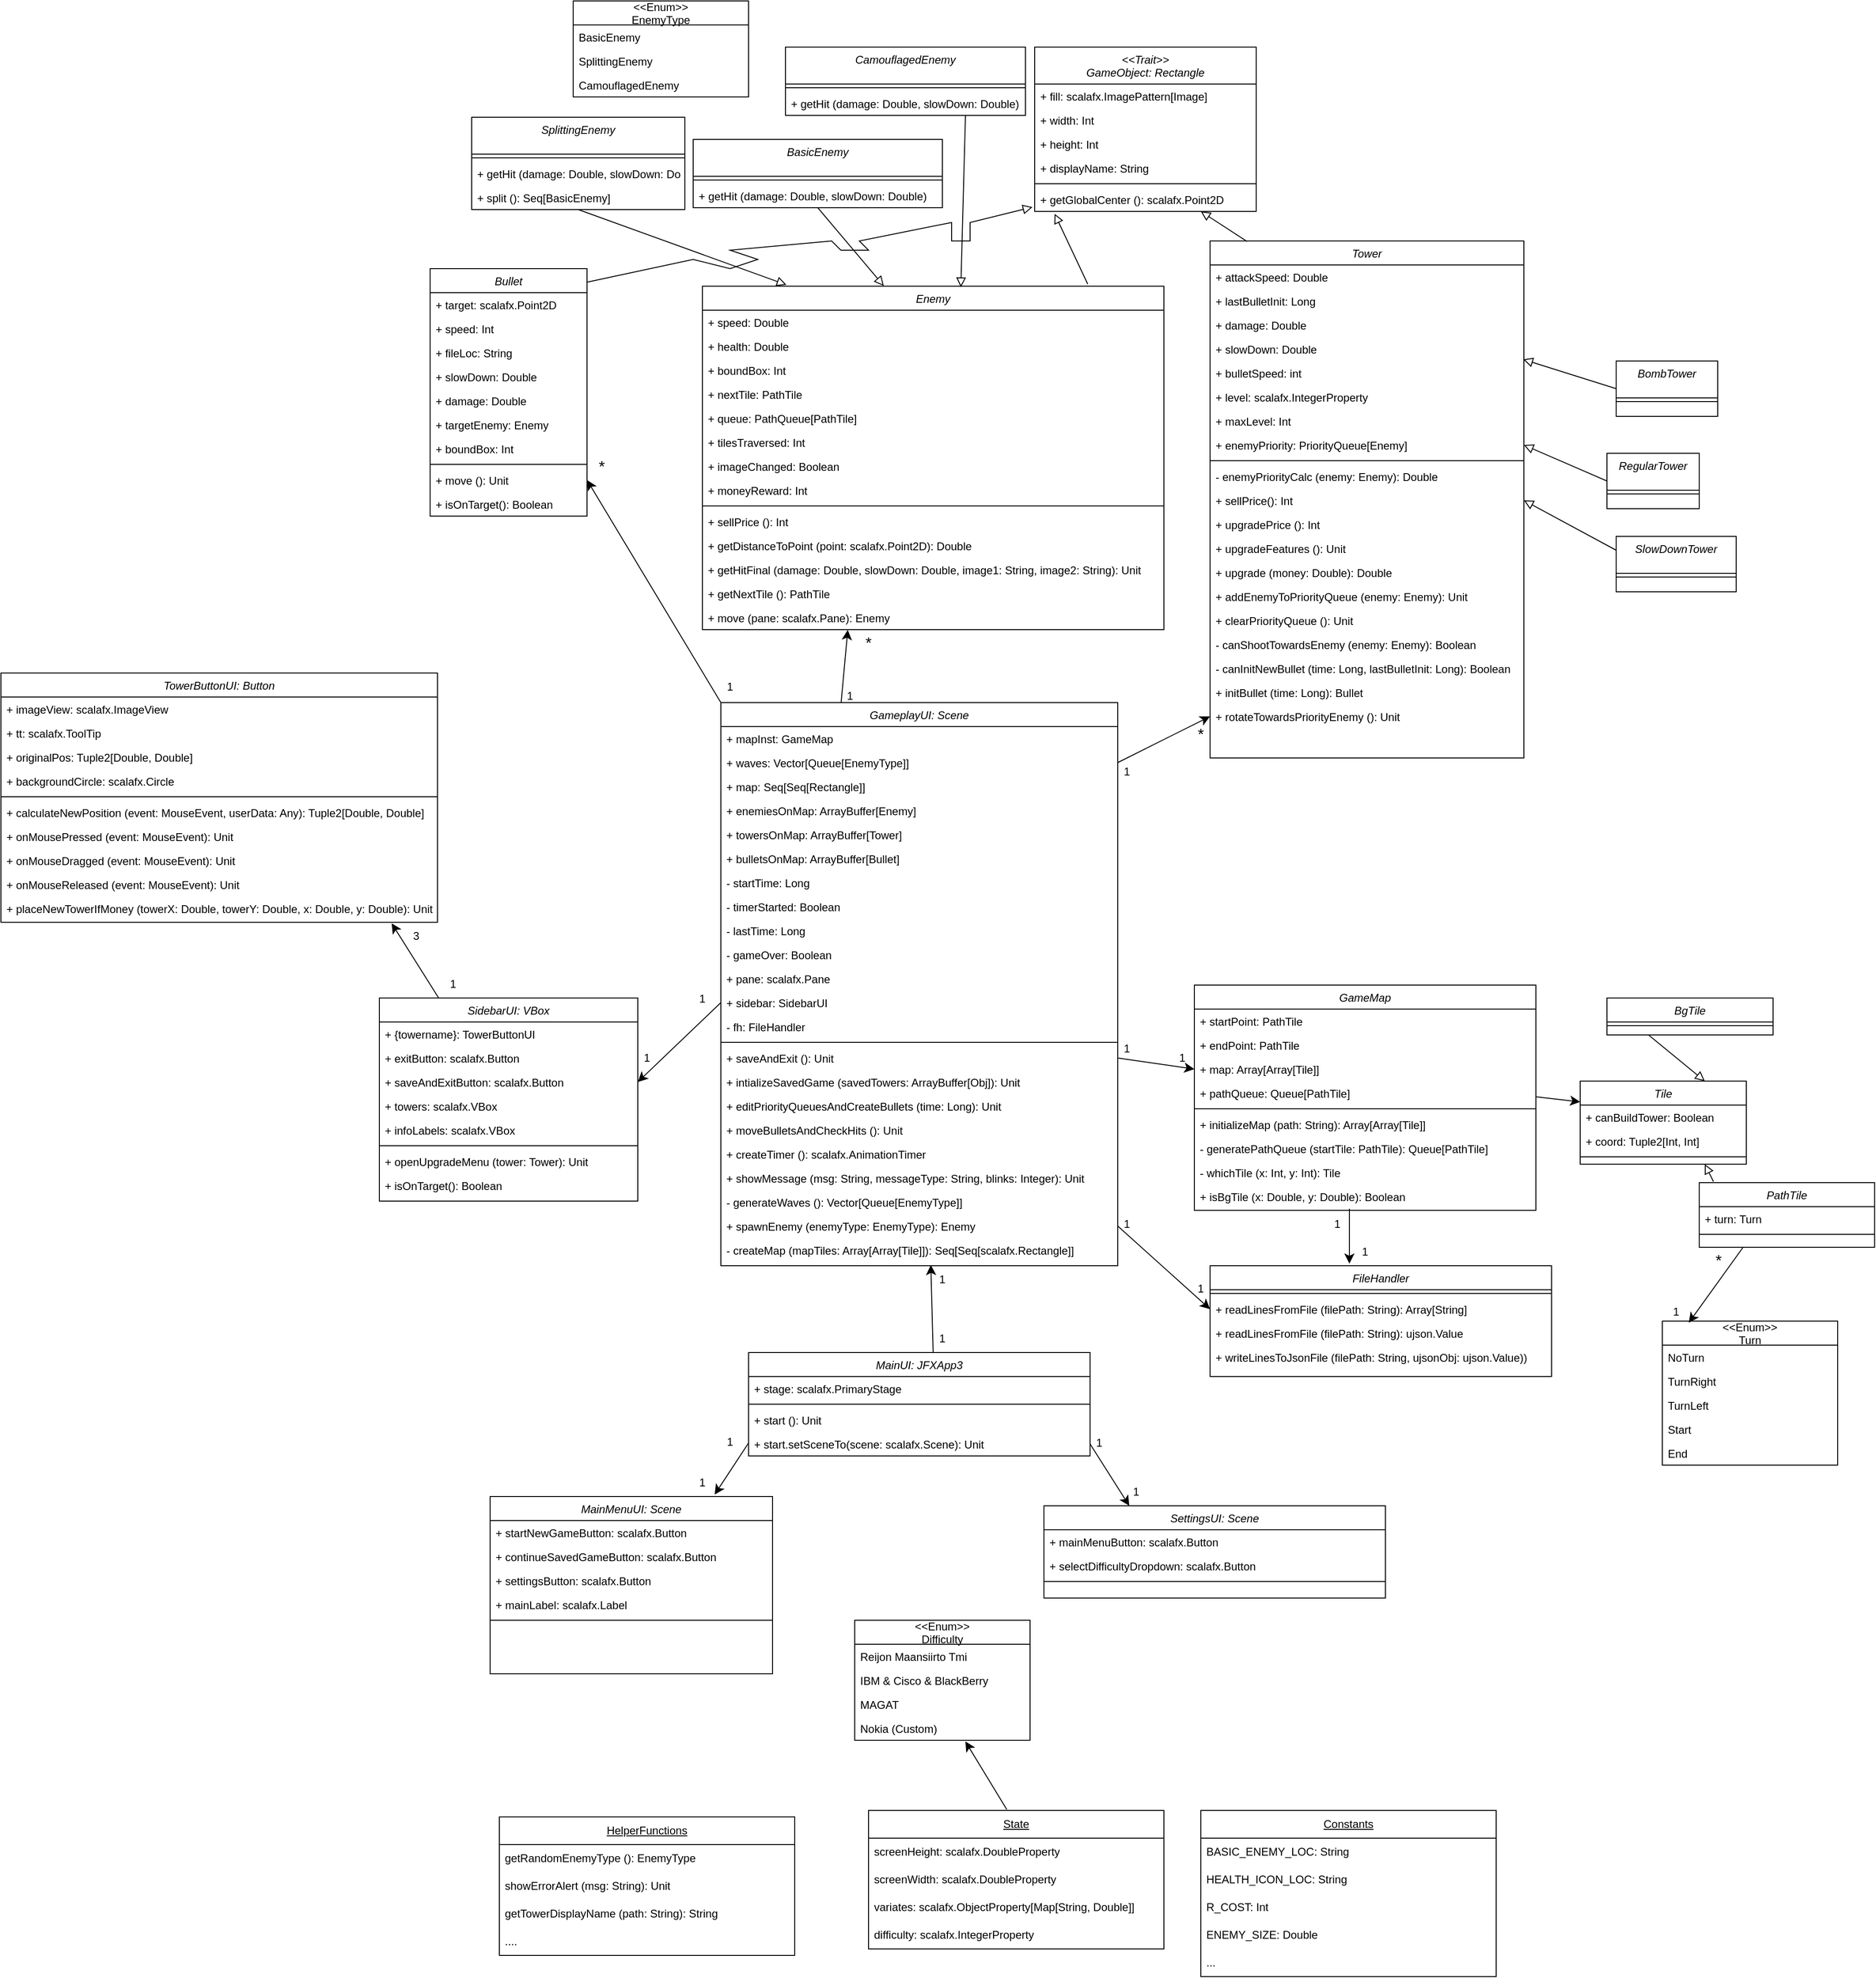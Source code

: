 <mxfile version="21.2.1" type="github">
  <diagram id="C5RBs43oDa-KdzZeNtuy" name="Page-1">
    <mxGraphModel dx="797" dy="1617" grid="1" gridSize="10" guides="1" tooltips="1" connect="1" arrows="1" fold="1" page="1" pageScale="1" pageWidth="827" pageHeight="1169" math="0" shadow="0">
      <root>
        <mxCell id="WIyWlLk6GJQsqaUBKTNV-0" />
        <mxCell id="WIyWlLk6GJQsqaUBKTNV-1" parent="WIyWlLk6GJQsqaUBKTNV-0" />
        <mxCell id="ZoHBZa0ynNgB3gpXhpH1-0" value="MainUI: JFXApp3" style="swimlane;fontStyle=2;align=center;verticalAlign=top;childLayout=stackLayout;horizontal=1;startSize=26;horizontalStack=0;resizeParent=1;resizeLast=0;collapsible=1;marginBottom=0;rounded=0;shadow=0;strokeWidth=1;" parent="WIyWlLk6GJQsqaUBKTNV-1" vertex="1">
          <mxGeometry x="1400" y="384" width="370" height="112" as="geometry">
            <mxRectangle x="230" y="140" width="160" height="26" as="alternateBounds" />
          </mxGeometry>
        </mxCell>
        <mxCell id="ZoHBZa0ynNgB3gpXhpH1-12" value="+ stage: scalafx.PrimaryStage" style="text;align=left;verticalAlign=top;spacingLeft=4;spacingRight=4;overflow=hidden;rotatable=0;points=[[0,0.5],[1,0.5]];portConstraint=eastwest;" parent="ZoHBZa0ynNgB3gpXhpH1-0" vertex="1">
          <mxGeometry y="26" width="370" height="26" as="geometry" />
        </mxCell>
        <mxCell id="ZoHBZa0ynNgB3gpXhpH1-82" value="" style="endArrow=classic;html=1;rounded=0;entryX=0.795;entryY=-0.011;entryDx=0;entryDy=0;entryPerimeter=0;endSize=8;" parent="ZoHBZa0ynNgB3gpXhpH1-0" target="ZoHBZa0ynNgB3gpXhpH1-40" edge="1">
          <mxGeometry width="50" height="50" relative="1" as="geometry">
            <mxPoint y="98" as="sourcePoint" />
            <mxPoint x="50" y="48" as="targetPoint" />
          </mxGeometry>
        </mxCell>
        <mxCell id="ZoHBZa0ynNgB3gpXhpH1-84" value="" style="endArrow=classic;html=1;rounded=0;entryX=0.529;entryY=1.121;entryDx=0;entryDy=0;endSize=8;exitX=1;exitY=0.5;exitDx=0;exitDy=0;entryPerimeter=0;" parent="ZoHBZa0ynNgB3gpXhpH1-0" target="ZoHBZa0ynNgB3gpXhpH1-74" edge="1">
          <mxGeometry width="50" height="50" relative="1" as="geometry">
            <mxPoint x="200" as="sourcePoint" />
            <mxPoint x="243" y="67" as="targetPoint" />
          </mxGeometry>
        </mxCell>
        <mxCell id="ZoHBZa0ynNgB3gpXhpH1-5" value="" style="line;html=1;strokeWidth=1;align=left;verticalAlign=middle;spacingTop=-1;spacingLeft=3;spacingRight=3;rotatable=0;labelPosition=right;points=[];portConstraint=eastwest;" parent="ZoHBZa0ynNgB3gpXhpH1-0" vertex="1">
          <mxGeometry y="52" width="370" height="8" as="geometry" />
        </mxCell>
        <mxCell id="ZoHBZa0ynNgB3gpXhpH1-16" value="+ start (): Unit" style="text;align=left;verticalAlign=top;spacingLeft=4;spacingRight=4;overflow=hidden;rotatable=0;points=[[0,0.5],[1,0.5]];portConstraint=eastwest;" parent="ZoHBZa0ynNgB3gpXhpH1-0" vertex="1">
          <mxGeometry y="60" width="370" height="26" as="geometry" />
        </mxCell>
        <mxCell id="ZoHBZa0ynNgB3gpXhpH1-17" value="+ start.setSceneTo(scene: scalafx.Scene): Unit" style="text;align=left;verticalAlign=top;spacingLeft=4;spacingRight=4;overflow=hidden;rotatable=0;points=[[0,0.5],[1,0.5]];portConstraint=eastwest;" parent="ZoHBZa0ynNgB3gpXhpH1-0" vertex="1">
          <mxGeometry y="86" width="370" height="26" as="geometry" />
        </mxCell>
        <mxCell id="ZoHBZa0ynNgB3gpXhpH1-19" value="&lt;u&gt;State&lt;/u&gt;" style="swimlane;fontStyle=0;childLayout=stackLayout;horizontal=1;startSize=30;horizontalStack=0;resizeParent=1;resizeParentMax=0;resizeLast=0;collapsible=1;marginBottom=0;whiteSpace=wrap;html=1;" parent="WIyWlLk6GJQsqaUBKTNV-1" vertex="1">
          <mxGeometry x="1530" y="880" width="320" height="150" as="geometry" />
        </mxCell>
        <mxCell id="ZoHBZa0ynNgB3gpXhpH1-20" value="screenHeight: scalafx.DoubleProperty" style="text;strokeColor=none;fillColor=none;align=left;verticalAlign=middle;spacingLeft=4;spacingRight=4;overflow=hidden;points=[[0,0.5],[1,0.5]];portConstraint=eastwest;rotatable=0;whiteSpace=wrap;html=1;" parent="ZoHBZa0ynNgB3gpXhpH1-19" vertex="1">
          <mxGeometry y="30" width="320" height="30" as="geometry" />
        </mxCell>
        <mxCell id="ZoHBZa0ynNgB3gpXhpH1-21" value="screenWidth: scalafx.DoubleProperty" style="text;strokeColor=none;fillColor=none;align=left;verticalAlign=middle;spacingLeft=4;spacingRight=4;overflow=hidden;points=[[0,0.5],[1,0.5]];portConstraint=eastwest;rotatable=0;whiteSpace=wrap;html=1;" parent="ZoHBZa0ynNgB3gpXhpH1-19" vertex="1">
          <mxGeometry y="60" width="320" height="30" as="geometry" />
        </mxCell>
        <mxCell id="ZoHBZa0ynNgB3gpXhpH1-22" value="variates: scalafx.ObjectProperty[Map[String, Double]]" style="text;strokeColor=none;fillColor=none;align=left;verticalAlign=middle;spacingLeft=4;spacingRight=4;overflow=hidden;points=[[0,0.5],[1,0.5]];portConstraint=eastwest;rotatable=0;whiteSpace=wrap;html=1;" parent="ZoHBZa0ynNgB3gpXhpH1-19" vertex="1">
          <mxGeometry y="90" width="320" height="30" as="geometry" />
        </mxCell>
        <mxCell id="ZoHBZa0ynNgB3gpXhpH1-23" value="difficulty: scalafx.IntegerProperty" style="text;strokeColor=none;fillColor=none;align=left;verticalAlign=middle;spacingLeft=4;spacingRight=4;overflow=hidden;points=[[0,0.5],[1,0.5]];portConstraint=eastwest;rotatable=0;whiteSpace=wrap;html=1;" parent="ZoHBZa0ynNgB3gpXhpH1-19" vertex="1">
          <mxGeometry y="120" width="320" height="30" as="geometry" />
        </mxCell>
        <mxCell id="ZoHBZa0ynNgB3gpXhpH1-32" value="GameplayUI: Scene" style="swimlane;fontStyle=2;align=center;verticalAlign=top;childLayout=stackLayout;horizontal=1;startSize=26;horizontalStack=0;resizeParent=1;resizeLast=0;collapsible=1;marginBottom=0;rounded=0;shadow=0;strokeWidth=1;" parent="WIyWlLk6GJQsqaUBKTNV-1" vertex="1">
          <mxGeometry x="1370" y="-320" width="430" height="610" as="geometry">
            <mxRectangle x="230" y="140" width="160" height="26" as="alternateBounds" />
          </mxGeometry>
        </mxCell>
        <mxCell id="ZoHBZa0ynNgB3gpXhpH1-33" value="+ mapInst: GameMap" style="text;align=left;verticalAlign=top;spacingLeft=4;spacingRight=4;overflow=hidden;rotatable=0;points=[[0,0.5],[1,0.5]];portConstraint=eastwest;" parent="ZoHBZa0ynNgB3gpXhpH1-32" vertex="1">
          <mxGeometry y="26" width="430" height="26" as="geometry" />
        </mxCell>
        <mxCell id="ZoHBZa0ynNgB3gpXhpH1-37" value="+ waves: Vector[Queue[EnemyType]]" style="text;align=left;verticalAlign=top;spacingLeft=4;spacingRight=4;overflow=hidden;rotatable=0;points=[[0,0.5],[1,0.5]];portConstraint=eastwest;" parent="ZoHBZa0ynNgB3gpXhpH1-32" vertex="1">
          <mxGeometry y="52" width="430" height="26" as="geometry" />
        </mxCell>
        <mxCell id="ZoHBZa0ynNgB3gpXhpH1-38" value="+ map: Seq[Seq[Rectangle]]" style="text;align=left;verticalAlign=top;spacingLeft=4;spacingRight=4;overflow=hidden;rotatable=0;points=[[0,0.5],[1,0.5]];portConstraint=eastwest;" parent="ZoHBZa0ynNgB3gpXhpH1-32" vertex="1">
          <mxGeometry y="78" width="430" height="26" as="geometry" />
        </mxCell>
        <mxCell id="ZoHBZa0ynNgB3gpXhpH1-39" value="+ enemiesOnMap: ArrayBuffer[Enemy]" style="text;align=left;verticalAlign=top;spacingLeft=4;spacingRight=4;overflow=hidden;rotatable=0;points=[[0,0.5],[1,0.5]];portConstraint=eastwest;" parent="ZoHBZa0ynNgB3gpXhpH1-32" vertex="1">
          <mxGeometry y="104" width="430" height="26" as="geometry" />
        </mxCell>
        <mxCell id="ZoHBZa0ynNgB3gpXhpH1-57" value="+ towersOnMap: ArrayBuffer[Tower]" style="text;align=left;verticalAlign=top;spacingLeft=4;spacingRight=4;overflow=hidden;rotatable=0;points=[[0,0.5],[1,0.5]];portConstraint=eastwest;" parent="ZoHBZa0ynNgB3gpXhpH1-32" vertex="1">
          <mxGeometry y="130" width="430" height="26" as="geometry" />
        </mxCell>
        <mxCell id="ZoHBZa0ynNgB3gpXhpH1-60" value="+ bulletsOnMap: ArrayBuffer[Bullet]" style="text;align=left;verticalAlign=top;spacingLeft=4;spacingRight=4;overflow=hidden;rotatable=0;points=[[0,0.5],[1,0.5]];portConstraint=eastwest;" parent="ZoHBZa0ynNgB3gpXhpH1-32" vertex="1">
          <mxGeometry y="156" width="430" height="26" as="geometry" />
        </mxCell>
        <mxCell id="ZoHBZa0ynNgB3gpXhpH1-61" value="- startTime: Long" style="text;align=left;verticalAlign=top;spacingLeft=4;spacingRight=4;overflow=hidden;rotatable=0;points=[[0,0.5],[1,0.5]];portConstraint=eastwest;" parent="ZoHBZa0ynNgB3gpXhpH1-32" vertex="1">
          <mxGeometry y="182" width="430" height="26" as="geometry" />
        </mxCell>
        <mxCell id="ZoHBZa0ynNgB3gpXhpH1-62" value="- timerStarted: Boolean" style="text;align=left;verticalAlign=top;spacingLeft=4;spacingRight=4;overflow=hidden;rotatable=0;points=[[0,0.5],[1,0.5]];portConstraint=eastwest;" parent="ZoHBZa0ynNgB3gpXhpH1-32" vertex="1">
          <mxGeometry y="208" width="430" height="26" as="geometry" />
        </mxCell>
        <mxCell id="ZoHBZa0ynNgB3gpXhpH1-63" value="- lastTime: Long" style="text;align=left;verticalAlign=top;spacingLeft=4;spacingRight=4;overflow=hidden;rotatable=0;points=[[0,0.5],[1,0.5]];portConstraint=eastwest;" parent="ZoHBZa0ynNgB3gpXhpH1-32" vertex="1">
          <mxGeometry y="234" width="430" height="26" as="geometry" />
        </mxCell>
        <mxCell id="ZoHBZa0ynNgB3gpXhpH1-64" value="- gameOver: Boolean" style="text;align=left;verticalAlign=top;spacingLeft=4;spacingRight=4;overflow=hidden;rotatable=0;points=[[0,0.5],[1,0.5]];portConstraint=eastwest;" parent="ZoHBZa0ynNgB3gpXhpH1-32" vertex="1">
          <mxGeometry y="260" width="430" height="26" as="geometry" />
        </mxCell>
        <mxCell id="ZoHBZa0ynNgB3gpXhpH1-65" value="+ pane: scalafx.Pane" style="text;align=left;verticalAlign=top;spacingLeft=4;spacingRight=4;overflow=hidden;rotatable=0;points=[[0,0.5],[1,0.5]];portConstraint=eastwest;" parent="ZoHBZa0ynNgB3gpXhpH1-32" vertex="1">
          <mxGeometry y="286" width="430" height="26" as="geometry" />
        </mxCell>
        <mxCell id="ZoHBZa0ynNgB3gpXhpH1-66" value="+ sidebar: SidebarUI" style="text;align=left;verticalAlign=top;spacingLeft=4;spacingRight=4;overflow=hidden;rotatable=0;points=[[0,0.5],[1,0.5]];portConstraint=eastwest;" parent="ZoHBZa0ynNgB3gpXhpH1-32" vertex="1">
          <mxGeometry y="312" width="430" height="26" as="geometry" />
        </mxCell>
        <mxCell id="ZoHBZa0ynNgB3gpXhpH1-94" value="- fh: FileHandler" style="text;align=left;verticalAlign=top;spacingLeft=4;spacingRight=4;overflow=hidden;rotatable=0;points=[[0,0.5],[1,0.5]];portConstraint=eastwest;" parent="ZoHBZa0ynNgB3gpXhpH1-32" vertex="1">
          <mxGeometry y="338" width="430" height="26" as="geometry" />
        </mxCell>
        <mxCell id="ZoHBZa0ynNgB3gpXhpH1-34" value="" style="line;html=1;strokeWidth=1;align=left;verticalAlign=middle;spacingTop=-1;spacingLeft=3;spacingRight=3;rotatable=0;labelPosition=right;points=[];portConstraint=eastwest;" parent="ZoHBZa0ynNgB3gpXhpH1-32" vertex="1">
          <mxGeometry y="364" width="430" height="8" as="geometry" />
        </mxCell>
        <mxCell id="ZoHBZa0ynNgB3gpXhpH1-35" value="+ saveAndExit (): Unit" style="text;align=left;verticalAlign=top;spacingLeft=4;spacingRight=4;overflow=hidden;rotatable=0;points=[[0,0.5],[1,0.5]];portConstraint=eastwest;" parent="ZoHBZa0ynNgB3gpXhpH1-32" vertex="1">
          <mxGeometry y="372" width="430" height="26" as="geometry" />
        </mxCell>
        <mxCell id="ZoHBZa0ynNgB3gpXhpH1-36" value="+ intializeSavedGame (savedTowers: ArrayBuffer[Obj]): Unit" style="text;align=left;verticalAlign=top;spacingLeft=4;spacingRight=4;overflow=hidden;rotatable=0;points=[[0,0.5],[1,0.5]];portConstraint=eastwest;" parent="ZoHBZa0ynNgB3gpXhpH1-32" vertex="1">
          <mxGeometry y="398" width="430" height="26" as="geometry" />
        </mxCell>
        <mxCell id="ZoHBZa0ynNgB3gpXhpH1-68" value="+ editPriorityQueuesAndCreateBullets (time: Long): Unit" style="text;align=left;verticalAlign=top;spacingLeft=4;spacingRight=4;overflow=hidden;rotatable=0;points=[[0,0.5],[1,0.5]];portConstraint=eastwest;" parent="ZoHBZa0ynNgB3gpXhpH1-32" vertex="1">
          <mxGeometry y="424" width="430" height="26" as="geometry" />
        </mxCell>
        <mxCell id="ZoHBZa0ynNgB3gpXhpH1-69" value="+ moveBulletsAndCheckHits (): Unit" style="text;align=left;verticalAlign=top;spacingLeft=4;spacingRight=4;overflow=hidden;rotatable=0;points=[[0,0.5],[1,0.5]];portConstraint=eastwest;" parent="ZoHBZa0ynNgB3gpXhpH1-32" vertex="1">
          <mxGeometry y="450" width="430" height="26" as="geometry" />
        </mxCell>
        <mxCell id="ZoHBZa0ynNgB3gpXhpH1-70" value="+ createTimer (): scalafx.AnimationTimer" style="text;align=left;verticalAlign=top;spacingLeft=4;spacingRight=4;overflow=hidden;rotatable=0;points=[[0,0.5],[1,0.5]];portConstraint=eastwest;" parent="ZoHBZa0ynNgB3gpXhpH1-32" vertex="1">
          <mxGeometry y="476" width="430" height="26" as="geometry" />
        </mxCell>
        <mxCell id="ZoHBZa0ynNgB3gpXhpH1-71" value="+ showMessage (msg: String, messageType: String, blinks: Integer): Unit" style="text;align=left;verticalAlign=top;spacingLeft=4;spacingRight=4;overflow=hidden;rotatable=0;points=[[0,0.5],[1,0.5]];portConstraint=eastwest;" parent="ZoHBZa0ynNgB3gpXhpH1-32" vertex="1">
          <mxGeometry y="502" width="430" height="26" as="geometry" />
        </mxCell>
        <mxCell id="ZoHBZa0ynNgB3gpXhpH1-72" value="- generateWaves (): Vector[Queue[EnemyType]]" style="text;align=left;verticalAlign=top;spacingLeft=4;spacingRight=4;overflow=hidden;rotatable=0;points=[[0,0.5],[1,0.5]];portConstraint=eastwest;" parent="ZoHBZa0ynNgB3gpXhpH1-32" vertex="1">
          <mxGeometry y="528" width="430" height="26" as="geometry" />
        </mxCell>
        <mxCell id="ZoHBZa0ynNgB3gpXhpH1-73" value="+ spawnEnemy (enemyType: EnemyType): Enemy" style="text;align=left;verticalAlign=top;spacingLeft=4;spacingRight=4;overflow=hidden;rotatable=0;points=[[0,0.5],[1,0.5]];portConstraint=eastwest;" parent="ZoHBZa0ynNgB3gpXhpH1-32" vertex="1">
          <mxGeometry y="554" width="430" height="26" as="geometry" />
        </mxCell>
        <mxCell id="ZoHBZa0ynNgB3gpXhpH1-74" value="- createMap (mapTiles: Array[Array[Tile]]): Seq[Seq[scalafx.Rectangle]]" style="text;align=left;verticalAlign=top;spacingLeft=4;spacingRight=4;overflow=hidden;rotatable=0;points=[[0,0.5],[1,0.5]];portConstraint=eastwest;" parent="ZoHBZa0ynNgB3gpXhpH1-32" vertex="1">
          <mxGeometry y="580" width="430" height="26" as="geometry" />
        </mxCell>
        <mxCell id="ZoHBZa0ynNgB3gpXhpH1-40" value="MainMenuUI: Scene" style="swimlane;fontStyle=2;align=center;verticalAlign=top;childLayout=stackLayout;horizontal=1;startSize=26;horizontalStack=0;resizeParent=1;resizeLast=0;collapsible=1;marginBottom=0;rounded=0;shadow=0;strokeWidth=1;" parent="WIyWlLk6GJQsqaUBKTNV-1" vertex="1">
          <mxGeometry x="1120" y="540" width="306" height="192" as="geometry">
            <mxRectangle x="230" y="140" width="160" height="26" as="alternateBounds" />
          </mxGeometry>
        </mxCell>
        <mxCell id="ZoHBZa0ynNgB3gpXhpH1-41" value="+ startNewGameButton: scalafx.Button" style="text;align=left;verticalAlign=top;spacingLeft=4;spacingRight=4;overflow=hidden;rotatable=0;points=[[0,0.5],[1,0.5]];portConstraint=eastwest;" parent="ZoHBZa0ynNgB3gpXhpH1-40" vertex="1">
          <mxGeometry y="26" width="306" height="26" as="geometry" />
        </mxCell>
        <mxCell id="ZoHBZa0ynNgB3gpXhpH1-42" value="+ continueSavedGameButton: scalafx.Button" style="text;align=left;verticalAlign=top;spacingLeft=4;spacingRight=4;overflow=hidden;rotatable=0;points=[[0,0.5],[1,0.5]];portConstraint=eastwest;" parent="ZoHBZa0ynNgB3gpXhpH1-40" vertex="1">
          <mxGeometry y="52" width="306" height="26" as="geometry" />
        </mxCell>
        <mxCell id="ZoHBZa0ynNgB3gpXhpH1-43" value="+ settingsButton: scalafx.Button" style="text;align=left;verticalAlign=top;spacingLeft=4;spacingRight=4;overflow=hidden;rotatable=0;points=[[0,0.5],[1,0.5]];portConstraint=eastwest;" parent="ZoHBZa0ynNgB3gpXhpH1-40" vertex="1">
          <mxGeometry y="78" width="306" height="26" as="geometry" />
        </mxCell>
        <mxCell id="ZoHBZa0ynNgB3gpXhpH1-44" value="+ mainLabel: scalafx.Label" style="text;align=left;verticalAlign=top;spacingLeft=4;spacingRight=4;overflow=hidden;rotatable=0;points=[[0,0.5],[1,0.5]];portConstraint=eastwest;" parent="ZoHBZa0ynNgB3gpXhpH1-40" vertex="1">
          <mxGeometry y="104" width="306" height="26" as="geometry" />
        </mxCell>
        <mxCell id="ZoHBZa0ynNgB3gpXhpH1-45" value="" style="line;html=1;strokeWidth=1;align=left;verticalAlign=middle;spacingTop=-1;spacingLeft=3;spacingRight=3;rotatable=0;labelPosition=right;points=[];portConstraint=eastwest;" parent="ZoHBZa0ynNgB3gpXhpH1-40" vertex="1">
          <mxGeometry y="130" width="306" height="8" as="geometry" />
        </mxCell>
        <mxCell id="ZoHBZa0ynNgB3gpXhpH1-48" value="SettingsUI: Scene" style="swimlane;fontStyle=2;align=center;verticalAlign=top;childLayout=stackLayout;horizontal=1;startSize=26;horizontalStack=0;resizeParent=1;resizeLast=0;collapsible=1;marginBottom=0;rounded=0;shadow=0;strokeWidth=1;" parent="WIyWlLk6GJQsqaUBKTNV-1" vertex="1">
          <mxGeometry x="1720" y="550" width="370" height="100" as="geometry">
            <mxRectangle x="230" y="140" width="160" height="26" as="alternateBounds" />
          </mxGeometry>
        </mxCell>
        <mxCell id="ZoHBZa0ynNgB3gpXhpH1-49" value="+ mainMenuButton: scalafx.Button" style="text;align=left;verticalAlign=top;spacingLeft=4;spacingRight=4;overflow=hidden;rotatable=0;points=[[0,0.5],[1,0.5]];portConstraint=eastwest;" parent="ZoHBZa0ynNgB3gpXhpH1-48" vertex="1">
          <mxGeometry y="26" width="370" height="26" as="geometry" />
        </mxCell>
        <mxCell id="ZoHBZa0ynNgB3gpXhpH1-56" value="+ selectDifficultyDropdown: scalafx.Button" style="text;align=left;verticalAlign=top;spacingLeft=4;spacingRight=4;overflow=hidden;rotatable=0;points=[[0,0.5],[1,0.5]];portConstraint=eastwest;" parent="ZoHBZa0ynNgB3gpXhpH1-48" vertex="1">
          <mxGeometry y="52" width="370" height="26" as="geometry" />
        </mxCell>
        <mxCell id="ZoHBZa0ynNgB3gpXhpH1-53" value="" style="line;html=1;strokeWidth=1;align=left;verticalAlign=middle;spacingTop=-1;spacingLeft=3;spacingRight=3;rotatable=0;labelPosition=right;points=[];portConstraint=eastwest;" parent="ZoHBZa0ynNgB3gpXhpH1-48" vertex="1">
          <mxGeometry y="78" width="370" height="8" as="geometry" />
        </mxCell>
        <mxCell id="ZoHBZa0ynNgB3gpXhpH1-83" value="" style="endArrow=classic;html=1;rounded=0;entryX=0.25;entryY=0;entryDx=0;entryDy=0;endSize=8;exitX=1;exitY=0.5;exitDx=0;exitDy=0;" parent="WIyWlLk6GJQsqaUBKTNV-1" source="ZoHBZa0ynNgB3gpXhpH1-17" target="ZoHBZa0ynNgB3gpXhpH1-48" edge="1">
          <mxGeometry width="50" height="50" relative="1" as="geometry">
            <mxPoint x="1770" y="496" as="sourcePoint" />
            <mxPoint x="1720" y="554" as="targetPoint" />
          </mxGeometry>
        </mxCell>
        <mxCell id="ZoHBZa0ynNgB3gpXhpH1-85" value="FileHandler" style="swimlane;fontStyle=2;align=center;verticalAlign=top;childLayout=stackLayout;horizontal=1;startSize=26;horizontalStack=0;resizeParent=1;resizeLast=0;collapsible=1;marginBottom=0;rounded=0;shadow=0;strokeWidth=1;" parent="WIyWlLk6GJQsqaUBKTNV-1" vertex="1">
          <mxGeometry x="1900" y="290" width="370" height="120" as="geometry">
            <mxRectangle x="230" y="140" width="160" height="26" as="alternateBounds" />
          </mxGeometry>
        </mxCell>
        <mxCell id="ZoHBZa0ynNgB3gpXhpH1-90" value="" style="line;html=1;strokeWidth=1;align=left;verticalAlign=middle;spacingTop=-1;spacingLeft=3;spacingRight=3;rotatable=0;labelPosition=right;points=[];portConstraint=eastwest;" parent="ZoHBZa0ynNgB3gpXhpH1-85" vertex="1">
          <mxGeometry y="26" width="370" height="8" as="geometry" />
        </mxCell>
        <mxCell id="ZoHBZa0ynNgB3gpXhpH1-91" value="+ readLinesFromFile (filePath: String): Array[String]" style="text;align=left;verticalAlign=top;spacingLeft=4;spacingRight=4;overflow=hidden;rotatable=0;points=[[0,0.5],[1,0.5]];portConstraint=eastwest;" parent="ZoHBZa0ynNgB3gpXhpH1-85" vertex="1">
          <mxGeometry y="34" width="370" height="26" as="geometry" />
        </mxCell>
        <mxCell id="ZoHBZa0ynNgB3gpXhpH1-92" value="+ readLinesFromFile (filePath: String): ujson.Value" style="text;align=left;verticalAlign=top;spacingLeft=4;spacingRight=4;overflow=hidden;rotatable=0;points=[[0,0.5],[1,0.5]];portConstraint=eastwest;" parent="ZoHBZa0ynNgB3gpXhpH1-85" vertex="1">
          <mxGeometry y="60" width="370" height="26" as="geometry" />
        </mxCell>
        <mxCell id="ZoHBZa0ynNgB3gpXhpH1-93" value="+ writeLinesToJsonFile (filePath: String, ujsonObj: ujson.Value))" style="text;align=left;verticalAlign=top;spacingLeft=4;spacingRight=4;overflow=hidden;rotatable=0;points=[[0,0.5],[1,0.5]];portConstraint=eastwest;" parent="ZoHBZa0ynNgB3gpXhpH1-85" vertex="1">
          <mxGeometry y="86" width="370" height="26" as="geometry" />
        </mxCell>
        <mxCell id="ZoHBZa0ynNgB3gpXhpH1-95" value="" style="endArrow=classic;html=1;rounded=0;entryX=0;entryY=0.5;entryDx=0;entryDy=0;endSize=8;exitX=1;exitY=0.5;exitDx=0;exitDy=0;" parent="WIyWlLk6GJQsqaUBKTNV-1" source="ZoHBZa0ynNgB3gpXhpH1-73" target="ZoHBZa0ynNgB3gpXhpH1-91" edge="1">
          <mxGeometry width="50" height="50" relative="1" as="geometry">
            <mxPoint x="1810" y="272.5" as="sourcePoint" />
            <mxPoint x="1853" y="339.5" as="targetPoint" />
          </mxGeometry>
        </mxCell>
        <mxCell id="ZoHBZa0ynNgB3gpXhpH1-96" value="GameMap" style="swimlane;fontStyle=2;align=center;verticalAlign=top;childLayout=stackLayout;horizontal=1;startSize=26;horizontalStack=0;resizeParent=1;resizeLast=0;collapsible=1;marginBottom=0;rounded=0;shadow=0;strokeWidth=1;" parent="WIyWlLk6GJQsqaUBKTNV-1" vertex="1">
          <mxGeometry x="1883" y="-14" width="370" height="244" as="geometry">
            <mxRectangle x="230" y="140" width="160" height="26" as="alternateBounds" />
          </mxGeometry>
        </mxCell>
        <mxCell id="ZoHBZa0ynNgB3gpXhpH1-97" value="+ startPoint: PathTile" style="text;align=left;verticalAlign=top;spacingLeft=4;spacingRight=4;overflow=hidden;rotatable=0;points=[[0,0.5],[1,0.5]];portConstraint=eastwest;" parent="ZoHBZa0ynNgB3gpXhpH1-96" vertex="1">
          <mxGeometry y="26" width="370" height="26" as="geometry" />
        </mxCell>
        <mxCell id="ZoHBZa0ynNgB3gpXhpH1-98" value="+ endPoint: PathTile" style="text;align=left;verticalAlign=top;spacingLeft=4;spacingRight=4;overflow=hidden;rotatable=0;points=[[0,0.5],[1,0.5]];portConstraint=eastwest;" parent="ZoHBZa0ynNgB3gpXhpH1-96" vertex="1">
          <mxGeometry y="52" width="370" height="26" as="geometry" />
        </mxCell>
        <mxCell id="ZoHBZa0ynNgB3gpXhpH1-100" value="+ map: Array[Array[Tile]]" style="text;align=left;verticalAlign=top;spacingLeft=4;spacingRight=4;overflow=hidden;rotatable=0;points=[[0,0.5],[1,0.5]];portConstraint=eastwest;" parent="ZoHBZa0ynNgB3gpXhpH1-96" vertex="1">
          <mxGeometry y="78" width="370" height="26" as="geometry" />
        </mxCell>
        <mxCell id="ZoHBZa0ynNgB3gpXhpH1-126" value="" style="endArrow=classic;html=1;rounded=0;entryX=0;entryY=0.25;entryDx=0;entryDy=0;endSize=8;exitX=0.454;exitY=1.01;exitDx=0;exitDy=0;exitPerimeter=0;endFill=1;" parent="ZoHBZa0ynNgB3gpXhpH1-96" target="ZoHBZa0ynNgB3gpXhpH1-108" edge="1">
          <mxGeometry width="50" height="50" relative="1" as="geometry">
            <mxPoint x="370" y="121" as="sourcePoint" />
            <mxPoint x="310" y="104" as="targetPoint" />
          </mxGeometry>
        </mxCell>
        <mxCell id="ZoHBZa0ynNgB3gpXhpH1-101" value="+ pathQueue: Queue[PathTile]" style="text;align=left;verticalAlign=top;spacingLeft=4;spacingRight=4;overflow=hidden;rotatable=0;points=[[0,0.5],[1,0.5]];portConstraint=eastwest;" parent="ZoHBZa0ynNgB3gpXhpH1-96" vertex="1">
          <mxGeometry y="104" width="370" height="26" as="geometry" />
        </mxCell>
        <mxCell id="ZoHBZa0ynNgB3gpXhpH1-99" value="" style="line;html=1;strokeWidth=1;align=left;verticalAlign=middle;spacingTop=-1;spacingLeft=3;spacingRight=3;rotatable=0;labelPosition=right;points=[];portConstraint=eastwest;" parent="ZoHBZa0ynNgB3gpXhpH1-96" vertex="1">
          <mxGeometry y="130" width="370" height="8" as="geometry" />
        </mxCell>
        <mxCell id="ZoHBZa0ynNgB3gpXhpH1-102" value="+ initializeMap (path: String): Array[Array[Tile]]" style="text;align=left;verticalAlign=top;spacingLeft=4;spacingRight=4;overflow=hidden;rotatable=0;points=[[0,0.5],[1,0.5]];portConstraint=eastwest;" parent="ZoHBZa0ynNgB3gpXhpH1-96" vertex="1">
          <mxGeometry y="138" width="370" height="26" as="geometry" />
        </mxCell>
        <mxCell id="ZoHBZa0ynNgB3gpXhpH1-103" value="- generatePathQueue (startTile: PathTile): Queue[PathTile]" style="text;align=left;verticalAlign=top;spacingLeft=4;spacingRight=4;overflow=hidden;rotatable=0;points=[[0,0.5],[1,0.5]];portConstraint=eastwest;" parent="ZoHBZa0ynNgB3gpXhpH1-96" vertex="1">
          <mxGeometry y="164" width="370" height="26" as="geometry" />
        </mxCell>
        <mxCell id="ZoHBZa0ynNgB3gpXhpH1-104" value="- whichTile (x: Int, y: Int): Tile" style="text;align=left;verticalAlign=top;spacingLeft=4;spacingRight=4;overflow=hidden;rotatable=0;points=[[0,0.5],[1,0.5]];portConstraint=eastwest;" parent="ZoHBZa0ynNgB3gpXhpH1-96" vertex="1">
          <mxGeometry y="190" width="370" height="26" as="geometry" />
        </mxCell>
        <mxCell id="ZoHBZa0ynNgB3gpXhpH1-105" value="+ isBgTile (x: Double, y: Double): Boolean" style="text;align=left;verticalAlign=top;spacingLeft=4;spacingRight=4;overflow=hidden;rotatable=0;points=[[0,0.5],[1,0.5]];portConstraint=eastwest;" parent="ZoHBZa0ynNgB3gpXhpH1-96" vertex="1">
          <mxGeometry y="216" width="370" height="26" as="geometry" />
        </mxCell>
        <mxCell id="ZoHBZa0ynNgB3gpXhpH1-107" value="" style="endArrow=classic;html=1;rounded=0;entryX=0.408;entryY=-0.019;entryDx=0;entryDy=0;endSize=8;exitX=0.454;exitY=1.01;exitDx=0;exitDy=0;entryPerimeter=0;exitPerimeter=0;" parent="WIyWlLk6GJQsqaUBKTNV-1" source="ZoHBZa0ynNgB3gpXhpH1-105" target="ZoHBZa0ynNgB3gpXhpH1-85" edge="1">
          <mxGeometry width="50" height="50" relative="1" as="geometry">
            <mxPoint x="2040" y="200" as="sourcePoint" />
            <mxPoint x="2130" y="238" as="targetPoint" />
          </mxGeometry>
        </mxCell>
        <mxCell id="ZoHBZa0ynNgB3gpXhpH1-108" value="Tile" style="swimlane;fontStyle=2;align=center;verticalAlign=top;childLayout=stackLayout;horizontal=1;startSize=26;horizontalStack=0;resizeParent=1;resizeLast=0;collapsible=1;marginBottom=0;rounded=0;shadow=0;strokeWidth=1;" parent="WIyWlLk6GJQsqaUBKTNV-1" vertex="1">
          <mxGeometry x="2301" y="90" width="180" height="90" as="geometry">
            <mxRectangle x="230" y="140" width="160" height="26" as="alternateBounds" />
          </mxGeometry>
        </mxCell>
        <mxCell id="ZoHBZa0ynNgB3gpXhpH1-109" value="+ canBuildTower: Boolean" style="text;align=left;verticalAlign=top;spacingLeft=4;spacingRight=4;overflow=hidden;rotatable=0;points=[[0,0.5],[1,0.5]];portConstraint=eastwest;" parent="ZoHBZa0ynNgB3gpXhpH1-108" vertex="1">
          <mxGeometry y="26" width="180" height="26" as="geometry" />
        </mxCell>
        <mxCell id="ZoHBZa0ynNgB3gpXhpH1-110" value="+ coord: Tuple2[Int, Int]" style="text;align=left;verticalAlign=top;spacingLeft=4;spacingRight=4;overflow=hidden;rotatable=0;points=[[0,0.5],[1,0.5]];portConstraint=eastwest;" parent="ZoHBZa0ynNgB3gpXhpH1-108" vertex="1">
          <mxGeometry y="52" width="180" height="26" as="geometry" />
        </mxCell>
        <mxCell id="ZoHBZa0ynNgB3gpXhpH1-111" value="" style="line;html=1;strokeWidth=1;align=left;verticalAlign=middle;spacingTop=-1;spacingLeft=3;spacingRight=3;rotatable=0;labelPosition=right;points=[];portConstraint=eastwest;" parent="ZoHBZa0ynNgB3gpXhpH1-108" vertex="1">
          <mxGeometry y="78" width="180" height="8" as="geometry" />
        </mxCell>
        <mxCell id="ZoHBZa0ynNgB3gpXhpH1-116" value="PathTile" style="swimlane;fontStyle=2;align=center;verticalAlign=top;childLayout=stackLayout;horizontal=1;startSize=26;horizontalStack=0;resizeParent=1;resizeLast=0;collapsible=1;marginBottom=0;rounded=0;shadow=0;strokeWidth=1;" parent="WIyWlLk6GJQsqaUBKTNV-1" vertex="1">
          <mxGeometry x="2430" y="200" width="190" height="70" as="geometry">
            <mxRectangle x="230" y="140" width="160" height="26" as="alternateBounds" />
          </mxGeometry>
        </mxCell>
        <mxCell id="ZoHBZa0ynNgB3gpXhpH1-124" value="+ turn: Turn" style="text;align=left;verticalAlign=top;spacingLeft=4;spacingRight=4;overflow=hidden;rotatable=0;points=[[0,0.5],[1,0.5]];portConstraint=eastwest;" parent="ZoHBZa0ynNgB3gpXhpH1-116" vertex="1">
          <mxGeometry y="26" width="190" height="26" as="geometry" />
        </mxCell>
        <mxCell id="ZoHBZa0ynNgB3gpXhpH1-119" value="" style="line;html=1;strokeWidth=1;align=left;verticalAlign=middle;spacingTop=-1;spacingLeft=3;spacingRight=3;rotatable=0;labelPosition=right;points=[];portConstraint=eastwest;" parent="ZoHBZa0ynNgB3gpXhpH1-116" vertex="1">
          <mxGeometry y="52" width="190" height="8" as="geometry" />
        </mxCell>
        <mxCell id="ZoHBZa0ynNgB3gpXhpH1-120" value="BgTile" style="swimlane;fontStyle=2;align=center;verticalAlign=top;childLayout=stackLayout;horizontal=1;startSize=26;horizontalStack=0;resizeParent=1;resizeLast=0;collapsible=1;marginBottom=0;rounded=0;shadow=0;strokeWidth=1;" parent="WIyWlLk6GJQsqaUBKTNV-1" vertex="1">
          <mxGeometry x="2330" width="180" height="40" as="geometry">
            <mxRectangle x="230" y="140" width="160" height="26" as="alternateBounds" />
          </mxGeometry>
        </mxCell>
        <mxCell id="ZoHBZa0ynNgB3gpXhpH1-123" value="" style="line;html=1;strokeWidth=1;align=left;verticalAlign=middle;spacingTop=-1;spacingLeft=3;spacingRight=3;rotatable=0;labelPosition=right;points=[];portConstraint=eastwest;" parent="ZoHBZa0ynNgB3gpXhpH1-120" vertex="1">
          <mxGeometry y="26" width="180" height="8" as="geometry" />
        </mxCell>
        <mxCell id="ZoHBZa0ynNgB3gpXhpH1-127" value="" style="endArrow=block;html=1;rounded=0;entryX=0.75;entryY=0;entryDx=0;entryDy=0;endSize=8;exitX=0.25;exitY=1;exitDx=0;exitDy=0;endFill=0;" parent="WIyWlLk6GJQsqaUBKTNV-1" source="ZoHBZa0ynNgB3gpXhpH1-120" target="ZoHBZa0ynNgB3gpXhpH1-108" edge="1">
          <mxGeometry width="50" height="50" relative="1" as="geometry">
            <mxPoint x="2560" y="90" as="sourcePoint" />
            <mxPoint x="2500" y="73" as="targetPoint" />
          </mxGeometry>
        </mxCell>
        <mxCell id="ZoHBZa0ynNgB3gpXhpH1-128" value="&lt;&lt;Enum&gt;&gt;&#xa;Turn" style="swimlane;fontStyle=0;childLayout=stackLayout;horizontal=1;startSize=26;fillColor=none;horizontalStack=0;resizeParent=1;resizeParentMax=0;resizeLast=0;collapsible=1;marginBottom=0;" parent="WIyWlLk6GJQsqaUBKTNV-1" vertex="1">
          <mxGeometry x="2390" y="350" width="190" height="156" as="geometry" />
        </mxCell>
        <mxCell id="ZoHBZa0ynNgB3gpXhpH1-129" value="NoTurn" style="text;strokeColor=none;fillColor=none;align=left;verticalAlign=top;spacingLeft=4;spacingRight=4;overflow=hidden;rotatable=0;points=[[0,0.5],[1,0.5]];portConstraint=eastwest;" parent="ZoHBZa0ynNgB3gpXhpH1-128" vertex="1">
          <mxGeometry y="26" width="190" height="26" as="geometry" />
        </mxCell>
        <mxCell id="ZoHBZa0ynNgB3gpXhpH1-130" value="TurnRight" style="text;strokeColor=none;fillColor=none;align=left;verticalAlign=top;spacingLeft=4;spacingRight=4;overflow=hidden;rotatable=0;points=[[0,0.5],[1,0.5]];portConstraint=eastwest;" parent="ZoHBZa0ynNgB3gpXhpH1-128" vertex="1">
          <mxGeometry y="52" width="190" height="26" as="geometry" />
        </mxCell>
        <mxCell id="ZoHBZa0ynNgB3gpXhpH1-131" value="TurnLeft" style="text;strokeColor=none;fillColor=none;align=left;verticalAlign=top;spacingLeft=4;spacingRight=4;overflow=hidden;rotatable=0;points=[[0,0.5],[1,0.5]];portConstraint=eastwest;" parent="ZoHBZa0ynNgB3gpXhpH1-128" vertex="1">
          <mxGeometry y="78" width="190" height="26" as="geometry" />
        </mxCell>
        <mxCell id="ZoHBZa0ynNgB3gpXhpH1-133" value="Start" style="text;strokeColor=none;fillColor=none;align=left;verticalAlign=top;spacingLeft=4;spacingRight=4;overflow=hidden;rotatable=0;points=[[0,0.5],[1,0.5]];portConstraint=eastwest;" parent="ZoHBZa0ynNgB3gpXhpH1-128" vertex="1">
          <mxGeometry y="104" width="190" height="26" as="geometry" />
        </mxCell>
        <mxCell id="ZoHBZa0ynNgB3gpXhpH1-134" value="End" style="text;strokeColor=none;fillColor=none;align=left;verticalAlign=top;spacingLeft=4;spacingRight=4;overflow=hidden;rotatable=0;points=[[0,0.5],[1,0.5]];portConstraint=eastwest;" parent="ZoHBZa0ynNgB3gpXhpH1-128" vertex="1">
          <mxGeometry y="130" width="190" height="26" as="geometry" />
        </mxCell>
        <mxCell id="ZoHBZa0ynNgB3gpXhpH1-132" value="" style="endArrow=classic;html=1;rounded=0;entryX=0.151;entryY=0.011;entryDx=0;entryDy=0;endSize=8;exitX=0.25;exitY=1;exitDx=0;exitDy=0;endFill=1;entryPerimeter=0;" parent="WIyWlLk6GJQsqaUBKTNV-1" source="ZoHBZa0ynNgB3gpXhpH1-116" target="ZoHBZa0ynNgB3gpXhpH1-128" edge="1">
          <mxGeometry width="50" height="50" relative="1" as="geometry">
            <mxPoint x="2770" y="154" as="sourcePoint" />
            <mxPoint x="2857" y="140" as="targetPoint" />
          </mxGeometry>
        </mxCell>
        <mxCell id="ZoHBZa0ynNgB3gpXhpH1-135" value="Tower" style="swimlane;fontStyle=2;align=center;verticalAlign=top;childLayout=stackLayout;horizontal=1;startSize=26;horizontalStack=0;resizeParent=1;resizeLast=0;collapsible=1;marginBottom=0;rounded=0;shadow=0;strokeWidth=1;" parent="WIyWlLk6GJQsqaUBKTNV-1" vertex="1">
          <mxGeometry x="1900" y="-820" width="340" height="560" as="geometry">
            <mxRectangle x="230" y="140" width="160" height="26" as="alternateBounds" />
          </mxGeometry>
        </mxCell>
        <mxCell id="ZoHBZa0ynNgB3gpXhpH1-142" value="+ attackSpeed: Double" style="text;align=left;verticalAlign=top;spacingLeft=4;spacingRight=4;overflow=hidden;rotatable=0;points=[[0,0.5],[1,0.5]];portConstraint=eastwest;" parent="ZoHBZa0ynNgB3gpXhpH1-135" vertex="1">
          <mxGeometry y="26" width="340" height="26" as="geometry" />
        </mxCell>
        <mxCell id="ZoHBZa0ynNgB3gpXhpH1-143" value="+ lastBulletInit: Long" style="text;align=left;verticalAlign=top;spacingLeft=4;spacingRight=4;overflow=hidden;rotatable=0;points=[[0,0.5],[1,0.5]];portConstraint=eastwest;" parent="ZoHBZa0ynNgB3gpXhpH1-135" vertex="1">
          <mxGeometry y="52" width="340" height="26" as="geometry" />
        </mxCell>
        <mxCell id="ZoHBZa0ynNgB3gpXhpH1-145" value="+ damage: Double" style="text;align=left;verticalAlign=top;spacingLeft=4;spacingRight=4;overflow=hidden;rotatable=0;points=[[0,0.5],[1,0.5]];portConstraint=eastwest;" parent="ZoHBZa0ynNgB3gpXhpH1-135" vertex="1">
          <mxGeometry y="78" width="340" height="26" as="geometry" />
        </mxCell>
        <mxCell id="ZoHBZa0ynNgB3gpXhpH1-146" value="+ slowDown: Double" style="text;align=left;verticalAlign=top;spacingLeft=4;spacingRight=4;overflow=hidden;rotatable=0;points=[[0,0.5],[1,0.5]];portConstraint=eastwest;" parent="ZoHBZa0ynNgB3gpXhpH1-135" vertex="1">
          <mxGeometry y="104" width="340" height="26" as="geometry" />
        </mxCell>
        <mxCell id="ZoHBZa0ynNgB3gpXhpH1-147" value="+ bulletSpeed: int" style="text;align=left;verticalAlign=top;spacingLeft=4;spacingRight=4;overflow=hidden;rotatable=0;points=[[0,0.5],[1,0.5]];portConstraint=eastwest;" parent="ZoHBZa0ynNgB3gpXhpH1-135" vertex="1">
          <mxGeometry y="130" width="340" height="26" as="geometry" />
        </mxCell>
        <mxCell id="ZoHBZa0ynNgB3gpXhpH1-148" value="+ level: scalafx.IntegerProperty" style="text;align=left;verticalAlign=top;spacingLeft=4;spacingRight=4;overflow=hidden;rotatable=0;points=[[0,0.5],[1,0.5]];portConstraint=eastwest;" parent="ZoHBZa0ynNgB3gpXhpH1-135" vertex="1">
          <mxGeometry y="156" width="340" height="26" as="geometry" />
        </mxCell>
        <mxCell id="ZoHBZa0ynNgB3gpXhpH1-149" value="+ maxLevel: Int" style="text;align=left;verticalAlign=top;spacingLeft=4;spacingRight=4;overflow=hidden;rotatable=0;points=[[0,0.5],[1,0.5]];portConstraint=eastwest;" parent="ZoHBZa0ynNgB3gpXhpH1-135" vertex="1">
          <mxGeometry y="182" width="340" height="26" as="geometry" />
        </mxCell>
        <mxCell id="ZoHBZa0ynNgB3gpXhpH1-150" value="+ enemyPriority: PriorityQueue[Enemy]" style="text;align=left;verticalAlign=top;spacingLeft=4;spacingRight=4;overflow=hidden;rotatable=0;points=[[0,0.5],[1,0.5]];portConstraint=eastwest;" parent="ZoHBZa0ynNgB3gpXhpH1-135" vertex="1">
          <mxGeometry y="208" width="340" height="26" as="geometry" />
        </mxCell>
        <mxCell id="ZoHBZa0ynNgB3gpXhpH1-139" value="" style="line;html=1;strokeWidth=1;align=left;verticalAlign=middle;spacingTop=-1;spacingLeft=3;spacingRight=3;rotatable=0;labelPosition=right;points=[];portConstraint=eastwest;" parent="ZoHBZa0ynNgB3gpXhpH1-135" vertex="1">
          <mxGeometry y="234" width="340" height="8" as="geometry" />
        </mxCell>
        <mxCell id="ZoHBZa0ynNgB3gpXhpH1-140" value="- enemyPriorityCalc (enemy: Enemy): Double" style="text;align=left;verticalAlign=top;spacingLeft=4;spacingRight=4;overflow=hidden;rotatable=0;points=[[0,0.5],[1,0.5]];portConstraint=eastwest;" parent="ZoHBZa0ynNgB3gpXhpH1-135" vertex="1">
          <mxGeometry y="242" width="340" height="26" as="geometry" />
        </mxCell>
        <mxCell id="ZoHBZa0ynNgB3gpXhpH1-141" value="+ sellPrice(): Int" style="text;align=left;verticalAlign=top;spacingLeft=4;spacingRight=4;overflow=hidden;rotatable=0;points=[[0,0.5],[1,0.5]];portConstraint=eastwest;" parent="ZoHBZa0ynNgB3gpXhpH1-135" vertex="1">
          <mxGeometry y="268" width="340" height="26" as="geometry" />
        </mxCell>
        <mxCell id="ZoHBZa0ynNgB3gpXhpH1-151" value="+ upgradePrice (): Int" style="text;align=left;verticalAlign=top;spacingLeft=4;spacingRight=4;overflow=hidden;rotatable=0;points=[[0,0.5],[1,0.5]];portConstraint=eastwest;" parent="ZoHBZa0ynNgB3gpXhpH1-135" vertex="1">
          <mxGeometry y="294" width="340" height="26" as="geometry" />
        </mxCell>
        <mxCell id="ZoHBZa0ynNgB3gpXhpH1-167" value="+ upgradeFeatures (): Unit" style="text;align=left;verticalAlign=top;spacingLeft=4;spacingRight=4;overflow=hidden;rotatable=0;points=[[0,0.5],[1,0.5]];portConstraint=eastwest;" parent="ZoHBZa0ynNgB3gpXhpH1-135" vertex="1">
          <mxGeometry y="320" width="340" height="26" as="geometry" />
        </mxCell>
        <mxCell id="ZoHBZa0ynNgB3gpXhpH1-168" value="+ upgrade (money: Double): Double" style="text;align=left;verticalAlign=top;spacingLeft=4;spacingRight=4;overflow=hidden;rotatable=0;points=[[0,0.5],[1,0.5]];portConstraint=eastwest;" parent="ZoHBZa0ynNgB3gpXhpH1-135" vertex="1">
          <mxGeometry y="346" width="340" height="26" as="geometry" />
        </mxCell>
        <mxCell id="ZoHBZa0ynNgB3gpXhpH1-169" value="+ addEnemyToPriorityQueue (enemy: Enemy): Unit" style="text;align=left;verticalAlign=top;spacingLeft=4;spacingRight=4;overflow=hidden;rotatable=0;points=[[0,0.5],[1,0.5]];portConstraint=eastwest;" parent="ZoHBZa0ynNgB3gpXhpH1-135" vertex="1">
          <mxGeometry y="372" width="340" height="26" as="geometry" />
        </mxCell>
        <mxCell id="ZoHBZa0ynNgB3gpXhpH1-170" value="+ clearPriorityQueue (): Unit" style="text;align=left;verticalAlign=top;spacingLeft=4;spacingRight=4;overflow=hidden;rotatable=0;points=[[0,0.5],[1,0.5]];portConstraint=eastwest;" parent="ZoHBZa0ynNgB3gpXhpH1-135" vertex="1">
          <mxGeometry y="398" width="340" height="26" as="geometry" />
        </mxCell>
        <mxCell id="ZoHBZa0ynNgB3gpXhpH1-171" value="- canShootTowardsEnemy (enemy: Enemy): Boolean" style="text;align=left;verticalAlign=top;spacingLeft=4;spacingRight=4;overflow=hidden;rotatable=0;points=[[0,0.5],[1,0.5]];portConstraint=eastwest;" parent="ZoHBZa0ynNgB3gpXhpH1-135" vertex="1">
          <mxGeometry y="424" width="340" height="26" as="geometry" />
        </mxCell>
        <mxCell id="ZoHBZa0ynNgB3gpXhpH1-172" value="- canInitNewBullet (time: Long, lastBulletInit: Long): Boolean" style="text;align=left;verticalAlign=top;spacingLeft=4;spacingRight=4;overflow=hidden;rotatable=0;points=[[0,0.5],[1,0.5]];portConstraint=eastwest;" parent="ZoHBZa0ynNgB3gpXhpH1-135" vertex="1">
          <mxGeometry y="450" width="340" height="26" as="geometry" />
        </mxCell>
        <mxCell id="ZoHBZa0ynNgB3gpXhpH1-174" value="+ initBullet (time: Long): Bullet" style="text;align=left;verticalAlign=top;spacingLeft=4;spacingRight=4;overflow=hidden;rotatable=0;points=[[0,0.5],[1,0.5]];portConstraint=eastwest;" parent="ZoHBZa0ynNgB3gpXhpH1-135" vertex="1">
          <mxGeometry y="476" width="340" height="26" as="geometry" />
        </mxCell>
        <mxCell id="ZoHBZa0ynNgB3gpXhpH1-175" value="+ rotateTowardsPriorityEnemy (): Unit" style="text;align=left;verticalAlign=top;spacingLeft=4;spacingRight=4;overflow=hidden;rotatable=0;points=[[0,0.5],[1,0.5]];portConstraint=eastwest;" parent="ZoHBZa0ynNgB3gpXhpH1-135" vertex="1">
          <mxGeometry y="502" width="340" height="26" as="geometry" />
        </mxCell>
        <mxCell id="ZoHBZa0ynNgB3gpXhpH1-176" value="" style="endArrow=classic;html=1;rounded=0;entryX=0;entryY=0.5;entryDx=0;entryDy=0;endSize=8;exitX=1;exitY=0.5;exitDx=0;exitDy=0;" parent="WIyWlLk6GJQsqaUBKTNV-1" source="ZoHBZa0ynNgB3gpXhpH1-37" edge="1">
          <mxGeometry width="50" height="50" relative="1" as="geometry">
            <mxPoint x="1810" y="-288" as="sourcePoint" />
            <mxPoint x="1900" y="-305" as="targetPoint" />
          </mxGeometry>
        </mxCell>
        <mxCell id="ZoHBZa0ynNgB3gpXhpH1-177" value="&lt;&lt;Trait&gt;&gt;&#xa;GameObject: Rectangle" style="swimlane;fontStyle=2;align=center;verticalAlign=top;childLayout=stackLayout;horizontal=1;startSize=40;horizontalStack=0;resizeParent=1;resizeLast=0;collapsible=1;marginBottom=0;rounded=0;shadow=0;strokeWidth=1;" parent="WIyWlLk6GJQsqaUBKTNV-1" vertex="1">
          <mxGeometry x="1710" y="-1030" width="240" height="178" as="geometry">
            <mxRectangle x="230" y="140" width="160" height="26" as="alternateBounds" />
          </mxGeometry>
        </mxCell>
        <mxCell id="ZoHBZa0ynNgB3gpXhpH1-178" value="+ fill: scalafx.ImagePattern[Image]&#xa;" style="text;align=left;verticalAlign=top;spacingLeft=4;spacingRight=4;overflow=hidden;rotatable=0;points=[[0,0.5],[1,0.5]];portConstraint=eastwest;" parent="ZoHBZa0ynNgB3gpXhpH1-177" vertex="1">
          <mxGeometry y="40" width="240" height="26" as="geometry" />
        </mxCell>
        <mxCell id="ZoHBZa0ynNgB3gpXhpH1-179" value="+ width: Int" style="text;align=left;verticalAlign=top;spacingLeft=4;spacingRight=4;overflow=hidden;rotatable=0;points=[[0,0.5],[1,0.5]];portConstraint=eastwest;" parent="ZoHBZa0ynNgB3gpXhpH1-177" vertex="1">
          <mxGeometry y="66" width="240" height="26" as="geometry" />
        </mxCell>
        <mxCell id="ZoHBZa0ynNgB3gpXhpH1-180" value="+ height: Int" style="text;align=left;verticalAlign=top;spacingLeft=4;spacingRight=4;overflow=hidden;rotatable=0;points=[[0,0.5],[1,0.5]];portConstraint=eastwest;" parent="ZoHBZa0ynNgB3gpXhpH1-177" vertex="1">
          <mxGeometry y="92" width="240" height="26" as="geometry" />
        </mxCell>
        <mxCell id="ZoHBZa0ynNgB3gpXhpH1-181" value="+ displayName: String" style="text;align=left;verticalAlign=top;spacingLeft=4;spacingRight=4;overflow=hidden;rotatable=0;points=[[0,0.5],[1,0.5]];portConstraint=eastwest;" parent="ZoHBZa0ynNgB3gpXhpH1-177" vertex="1">
          <mxGeometry y="118" width="240" height="26" as="geometry" />
        </mxCell>
        <mxCell id="ZoHBZa0ynNgB3gpXhpH1-184" value="" style="line;html=1;strokeWidth=1;align=left;verticalAlign=middle;spacingTop=-1;spacingLeft=3;spacingRight=3;rotatable=0;labelPosition=right;points=[];portConstraint=eastwest;" parent="ZoHBZa0ynNgB3gpXhpH1-177" vertex="1">
          <mxGeometry y="144" width="240" height="8" as="geometry" />
        </mxCell>
        <mxCell id="ZoHBZa0ynNgB3gpXhpH1-237" value="+ getGlobalCenter (): scalafx.Point2D" style="text;align=left;verticalAlign=top;spacingLeft=4;spacingRight=4;overflow=hidden;rotatable=0;points=[[0,0.5],[1,0.5]];portConstraint=eastwest;" parent="ZoHBZa0ynNgB3gpXhpH1-177" vertex="1">
          <mxGeometry y="152" width="240" height="26" as="geometry" />
        </mxCell>
        <mxCell id="ZoHBZa0ynNgB3gpXhpH1-188" value="&lt;u&gt;Constants&lt;/u&gt;" style="swimlane;fontStyle=0;childLayout=stackLayout;horizontal=1;startSize=30;horizontalStack=0;resizeParent=1;resizeParentMax=0;resizeLast=0;collapsible=1;marginBottom=0;whiteSpace=wrap;html=1;" parent="WIyWlLk6GJQsqaUBKTNV-1" vertex="1">
          <mxGeometry x="1890" y="880" width="320" height="180" as="geometry" />
        </mxCell>
        <mxCell id="ZHAzejeRJrplXxW-ck6d-5" value="BASIC_ENEMY_LOC: String" style="text;strokeColor=none;fillColor=none;align=left;verticalAlign=middle;spacingLeft=4;spacingRight=4;overflow=hidden;points=[[0,0.5],[1,0.5]];portConstraint=eastwest;rotatable=0;whiteSpace=wrap;html=1;" vertex="1" parent="ZoHBZa0ynNgB3gpXhpH1-188">
          <mxGeometry y="30" width="320" height="30" as="geometry" />
        </mxCell>
        <mxCell id="ZHAzejeRJrplXxW-ck6d-6" value="HEALTH_ICON_LOC: String" style="text;strokeColor=none;fillColor=none;align=left;verticalAlign=middle;spacingLeft=4;spacingRight=4;overflow=hidden;points=[[0,0.5],[1,0.5]];portConstraint=eastwest;rotatable=0;whiteSpace=wrap;html=1;" vertex="1" parent="ZoHBZa0ynNgB3gpXhpH1-188">
          <mxGeometry y="60" width="320" height="30" as="geometry" />
        </mxCell>
        <mxCell id="ZHAzejeRJrplXxW-ck6d-7" value="R_COST: Int" style="text;strokeColor=none;fillColor=none;align=left;verticalAlign=middle;spacingLeft=4;spacingRight=4;overflow=hidden;points=[[0,0.5],[1,0.5]];portConstraint=eastwest;rotatable=0;whiteSpace=wrap;html=1;" vertex="1" parent="ZoHBZa0ynNgB3gpXhpH1-188">
          <mxGeometry y="90" width="320" height="30" as="geometry" />
        </mxCell>
        <mxCell id="ZHAzejeRJrplXxW-ck6d-8" value="ENEMY_SIZE: Double" style="text;strokeColor=none;fillColor=none;align=left;verticalAlign=middle;spacingLeft=4;spacingRight=4;overflow=hidden;points=[[0,0.5],[1,0.5]];portConstraint=eastwest;rotatable=0;whiteSpace=wrap;html=1;" vertex="1" parent="ZoHBZa0ynNgB3gpXhpH1-188">
          <mxGeometry y="120" width="320" height="30" as="geometry" />
        </mxCell>
        <mxCell id="ZHAzejeRJrplXxW-ck6d-9" value="..." style="text;strokeColor=none;fillColor=none;align=left;verticalAlign=middle;spacingLeft=4;spacingRight=4;overflow=hidden;points=[[0,0.5],[1,0.5]];portConstraint=eastwest;rotatable=0;whiteSpace=wrap;html=1;" vertex="1" parent="ZoHBZa0ynNgB3gpXhpH1-188">
          <mxGeometry y="150" width="320" height="30" as="geometry" />
        </mxCell>
        <mxCell id="ZoHBZa0ynNgB3gpXhpH1-193" value="&lt;u&gt;HelperFunctions&lt;/u&gt;" style="swimlane;fontStyle=0;childLayout=stackLayout;horizontal=1;startSize=30;horizontalStack=0;resizeParent=1;resizeParentMax=0;resizeLast=0;collapsible=1;marginBottom=0;whiteSpace=wrap;html=1;" parent="WIyWlLk6GJQsqaUBKTNV-1" vertex="1">
          <mxGeometry x="1130" y="887" width="320" height="150" as="geometry" />
        </mxCell>
        <mxCell id="ZHAzejeRJrplXxW-ck6d-10" value="getRandomEnemyType (): EnemyType" style="text;strokeColor=none;fillColor=none;align=left;verticalAlign=middle;spacingLeft=4;spacingRight=4;overflow=hidden;points=[[0,0.5],[1,0.5]];portConstraint=eastwest;rotatable=0;whiteSpace=wrap;html=1;" vertex="1" parent="ZoHBZa0ynNgB3gpXhpH1-193">
          <mxGeometry y="30" width="320" height="30" as="geometry" />
        </mxCell>
        <mxCell id="ZHAzejeRJrplXxW-ck6d-11" value="showErrorAlert (msg: String): Unit" style="text;strokeColor=none;fillColor=none;align=left;verticalAlign=middle;spacingLeft=4;spacingRight=4;overflow=hidden;points=[[0,0.5],[1,0.5]];portConstraint=eastwest;rotatable=0;whiteSpace=wrap;html=1;" vertex="1" parent="ZoHBZa0ynNgB3gpXhpH1-193">
          <mxGeometry y="60" width="320" height="30" as="geometry" />
        </mxCell>
        <mxCell id="ZHAzejeRJrplXxW-ck6d-12" value="getTowerDisplayName (path: String): String" style="text;strokeColor=none;fillColor=none;align=left;verticalAlign=middle;spacingLeft=4;spacingRight=4;overflow=hidden;points=[[0,0.5],[1,0.5]];portConstraint=eastwest;rotatable=0;whiteSpace=wrap;html=1;" vertex="1" parent="ZoHBZa0ynNgB3gpXhpH1-193">
          <mxGeometry y="90" width="320" height="30" as="geometry" />
        </mxCell>
        <mxCell id="ZHAzejeRJrplXxW-ck6d-13" value="...." style="text;strokeColor=none;fillColor=none;align=left;verticalAlign=middle;spacingLeft=4;spacingRight=4;overflow=hidden;points=[[0,0.5],[1,0.5]];portConstraint=eastwest;rotatable=0;whiteSpace=wrap;html=1;" vertex="1" parent="ZoHBZa0ynNgB3gpXhpH1-193">
          <mxGeometry y="120" width="320" height="30" as="geometry" />
        </mxCell>
        <mxCell id="ZoHBZa0ynNgB3gpXhpH1-198" value="BombTower" style="swimlane;fontStyle=2;align=center;verticalAlign=top;childLayout=stackLayout;horizontal=1;startSize=40;horizontalStack=0;resizeParent=1;resizeLast=0;collapsible=1;marginBottom=0;rounded=0;shadow=0;strokeWidth=1;" parent="WIyWlLk6GJQsqaUBKTNV-1" vertex="1">
          <mxGeometry x="2340" y="-690" width="110" height="60" as="geometry">
            <mxRectangle x="230" y="140" width="160" height="26" as="alternateBounds" />
          </mxGeometry>
        </mxCell>
        <mxCell id="ZoHBZa0ynNgB3gpXhpH1-203" value="" style="line;html=1;strokeWidth=1;align=left;verticalAlign=middle;spacingTop=-1;spacingLeft=3;spacingRight=3;rotatable=0;labelPosition=right;points=[];portConstraint=eastwest;" parent="ZoHBZa0ynNgB3gpXhpH1-198" vertex="1">
          <mxGeometry y="40" width="110" height="8" as="geometry" />
        </mxCell>
        <mxCell id="ZoHBZa0ynNgB3gpXhpH1-204" value="RegularTower" style="swimlane;fontStyle=2;align=center;verticalAlign=top;childLayout=stackLayout;horizontal=1;startSize=40;horizontalStack=0;resizeParent=1;resizeLast=0;collapsible=1;marginBottom=0;rounded=0;shadow=0;strokeWidth=1;" parent="WIyWlLk6GJQsqaUBKTNV-1" vertex="1">
          <mxGeometry x="2330" y="-590" width="100" height="60" as="geometry">
            <mxRectangle x="230" y="140" width="160" height="26" as="alternateBounds" />
          </mxGeometry>
        </mxCell>
        <mxCell id="ZoHBZa0ynNgB3gpXhpH1-205" value="" style="line;html=1;strokeWidth=1;align=left;verticalAlign=middle;spacingTop=-1;spacingLeft=3;spacingRight=3;rotatable=0;labelPosition=right;points=[];portConstraint=eastwest;" parent="ZoHBZa0ynNgB3gpXhpH1-204" vertex="1">
          <mxGeometry y="40" width="100" height="8" as="geometry" />
        </mxCell>
        <mxCell id="ZoHBZa0ynNgB3gpXhpH1-206" value="SlowDownTower" style="swimlane;fontStyle=2;align=center;verticalAlign=top;childLayout=stackLayout;horizontal=1;startSize=40;horizontalStack=0;resizeParent=1;resizeLast=0;collapsible=1;marginBottom=0;rounded=0;shadow=0;strokeWidth=1;" parent="WIyWlLk6GJQsqaUBKTNV-1" vertex="1">
          <mxGeometry x="2340" y="-500" width="130" height="60" as="geometry">
            <mxRectangle x="230" y="140" width="160" height="26" as="alternateBounds" />
          </mxGeometry>
        </mxCell>
        <mxCell id="ZoHBZa0ynNgB3gpXhpH1-207" value="" style="line;html=1;strokeWidth=1;align=left;verticalAlign=middle;spacingTop=-1;spacingLeft=3;spacingRight=3;rotatable=0;labelPosition=right;points=[];portConstraint=eastwest;" parent="ZoHBZa0ynNgB3gpXhpH1-206" vertex="1">
          <mxGeometry y="40" width="130" height="8" as="geometry" />
        </mxCell>
        <mxCell id="ZoHBZa0ynNgB3gpXhpH1-209" value="" style="endArrow=block;html=1;rounded=0;entryX=1;entryY=0.5;entryDx=0;entryDy=0;endSize=8;exitX=0;exitY=0.25;exitDx=0;exitDy=0;endFill=0;" parent="WIyWlLk6GJQsqaUBKTNV-1" source="ZoHBZa0ynNgB3gpXhpH1-206" target="ZoHBZa0ynNgB3gpXhpH1-141" edge="1">
          <mxGeometry width="50" height="50" relative="1" as="geometry">
            <mxPoint x="2340" y="-470" as="sourcePoint" />
            <mxPoint x="2430" y="-494" as="targetPoint" />
          </mxGeometry>
        </mxCell>
        <mxCell id="ZoHBZa0ynNgB3gpXhpH1-210" value="" style="endArrow=block;html=1;rounded=0;entryX=1;entryY=0.5;entryDx=0;entryDy=0;endSize=8;exitX=0;exitY=0.5;exitDx=0;exitDy=0;endFill=0;" parent="WIyWlLk6GJQsqaUBKTNV-1" source="ZoHBZa0ynNgB3gpXhpH1-204" target="ZoHBZa0ynNgB3gpXhpH1-150" edge="1">
          <mxGeometry width="50" height="50" relative="1" as="geometry">
            <mxPoint x="2340" y="-568" as="sourcePoint" />
            <mxPoint x="2247" y="-570" as="targetPoint" />
          </mxGeometry>
        </mxCell>
        <mxCell id="ZoHBZa0ynNgB3gpXhpH1-211" value="" style="endArrow=block;html=1;rounded=0;entryX=0.998;entryY=-0.064;entryDx=0;entryDy=0;endSize=8;exitX=0;exitY=0.5;exitDx=0;exitDy=0;entryPerimeter=0;endFill=0;" parent="WIyWlLk6GJQsqaUBKTNV-1" source="ZoHBZa0ynNgB3gpXhpH1-198" target="ZoHBZa0ynNgB3gpXhpH1-147" edge="1">
          <mxGeometry width="50" height="50" relative="1" as="geometry">
            <mxPoint x="2330" y="-669" as="sourcePoint" />
            <mxPoint x="2247" y="-656" as="targetPoint" />
          </mxGeometry>
        </mxCell>
        <mxCell id="ZoHBZa0ynNgB3gpXhpH1-212" value="" style="endArrow=block;html=1;rounded=0;endSize=8;exitX=0.118;exitY=0.001;exitDx=0;exitDy=0;endFill=0;exitPerimeter=0;entryX=0.75;entryY=1;entryDx=0;entryDy=0;" parent="WIyWlLk6GJQsqaUBKTNV-1" source="ZoHBZa0ynNgB3gpXhpH1-135" target="ZoHBZa0ynNgB3gpXhpH1-177" edge="1">
          <mxGeometry width="50" height="50" relative="1" as="geometry">
            <mxPoint x="1954" y="-906" as="sourcePoint" />
            <mxPoint x="1920" y="-890" as="targetPoint" />
          </mxGeometry>
        </mxCell>
        <mxCell id="ZoHBZa0ynNgB3gpXhpH1-213" value="Enemy" style="swimlane;fontStyle=2;align=center;verticalAlign=top;childLayout=stackLayout;horizontal=1;startSize=26;horizontalStack=0;resizeParent=1;resizeLast=0;collapsible=1;marginBottom=0;rounded=0;shadow=0;strokeWidth=1;" parent="WIyWlLk6GJQsqaUBKTNV-1" vertex="1">
          <mxGeometry x="1350" y="-771" width="500" height="372" as="geometry">
            <mxRectangle x="230" y="140" width="160" height="26" as="alternateBounds" />
          </mxGeometry>
        </mxCell>
        <mxCell id="ZoHBZa0ynNgB3gpXhpH1-214" value="+ speed: Double" style="text;align=left;verticalAlign=top;spacingLeft=4;spacingRight=4;overflow=hidden;rotatable=0;points=[[0,0.5],[1,0.5]];portConstraint=eastwest;" parent="ZoHBZa0ynNgB3gpXhpH1-213" vertex="1">
          <mxGeometry y="26" width="500" height="26" as="geometry" />
        </mxCell>
        <mxCell id="ZoHBZa0ynNgB3gpXhpH1-215" value="+ health: Double" style="text;align=left;verticalAlign=top;spacingLeft=4;spacingRight=4;overflow=hidden;rotatable=0;points=[[0,0.5],[1,0.5]];portConstraint=eastwest;" parent="ZoHBZa0ynNgB3gpXhpH1-213" vertex="1">
          <mxGeometry y="52" width="500" height="26" as="geometry" />
        </mxCell>
        <mxCell id="ZoHBZa0ynNgB3gpXhpH1-217" value="+ boundBox: Int" style="text;align=left;verticalAlign=top;spacingLeft=4;spacingRight=4;overflow=hidden;rotatable=0;points=[[0,0.5],[1,0.5]];portConstraint=eastwest;" parent="ZoHBZa0ynNgB3gpXhpH1-213" vertex="1">
          <mxGeometry y="78" width="500" height="26" as="geometry" />
        </mxCell>
        <mxCell id="ZoHBZa0ynNgB3gpXhpH1-218" value="+ nextTile: PathTile" style="text;align=left;verticalAlign=top;spacingLeft=4;spacingRight=4;overflow=hidden;rotatable=0;points=[[0,0.5],[1,0.5]];portConstraint=eastwest;" parent="ZoHBZa0ynNgB3gpXhpH1-213" vertex="1">
          <mxGeometry y="104" width="500" height="26" as="geometry" />
        </mxCell>
        <mxCell id="ZoHBZa0ynNgB3gpXhpH1-219" value="+ queue: PathQueue[PathTile]" style="text;align=left;verticalAlign=top;spacingLeft=4;spacingRight=4;overflow=hidden;rotatable=0;points=[[0,0.5],[1,0.5]];portConstraint=eastwest;" parent="ZoHBZa0ynNgB3gpXhpH1-213" vertex="1">
          <mxGeometry y="130" width="500" height="26" as="geometry" />
        </mxCell>
        <mxCell id="ZoHBZa0ynNgB3gpXhpH1-220" value="+ tilesTraversed: Int" style="text;align=left;verticalAlign=top;spacingLeft=4;spacingRight=4;overflow=hidden;rotatable=0;points=[[0,0.5],[1,0.5]];portConstraint=eastwest;" parent="ZoHBZa0ynNgB3gpXhpH1-213" vertex="1">
          <mxGeometry y="156" width="500" height="26" as="geometry" />
        </mxCell>
        <mxCell id="ZoHBZa0ynNgB3gpXhpH1-221" value="+ imageChanged: Boolean" style="text;align=left;verticalAlign=top;spacingLeft=4;spacingRight=4;overflow=hidden;rotatable=0;points=[[0,0.5],[1,0.5]];portConstraint=eastwest;" parent="ZoHBZa0ynNgB3gpXhpH1-213" vertex="1">
          <mxGeometry y="182" width="500" height="26" as="geometry" />
        </mxCell>
        <mxCell id="ZoHBZa0ynNgB3gpXhpH1-222" value="+ moneyReward: Int" style="text;align=left;verticalAlign=top;spacingLeft=4;spacingRight=4;overflow=hidden;rotatable=0;points=[[0,0.5],[1,0.5]];portConstraint=eastwest;" parent="ZoHBZa0ynNgB3gpXhpH1-213" vertex="1">
          <mxGeometry y="208" width="500" height="26" as="geometry" />
        </mxCell>
        <mxCell id="ZoHBZa0ynNgB3gpXhpH1-224" value="" style="line;html=1;strokeWidth=1;align=left;verticalAlign=middle;spacingTop=-1;spacingLeft=3;spacingRight=3;rotatable=0;labelPosition=right;points=[];portConstraint=eastwest;" parent="ZoHBZa0ynNgB3gpXhpH1-213" vertex="1">
          <mxGeometry y="234" width="500" height="8" as="geometry" />
        </mxCell>
        <mxCell id="ZoHBZa0ynNgB3gpXhpH1-226" value="+ sellPrice (): Int" style="text;align=left;verticalAlign=top;spacingLeft=4;spacingRight=4;overflow=hidden;rotatable=0;points=[[0,0.5],[1,0.5]];portConstraint=eastwest;" parent="ZoHBZa0ynNgB3gpXhpH1-213" vertex="1">
          <mxGeometry y="242" width="500" height="26" as="geometry" />
        </mxCell>
        <mxCell id="ZoHBZa0ynNgB3gpXhpH1-227" value="+ getDistanceToPoint (point: scalafx.Point2D): Double" style="text;align=left;verticalAlign=top;spacingLeft=4;spacingRight=4;overflow=hidden;rotatable=0;points=[[0,0.5],[1,0.5]];portConstraint=eastwest;" parent="ZoHBZa0ynNgB3gpXhpH1-213" vertex="1">
          <mxGeometry y="268" width="500" height="26" as="geometry" />
        </mxCell>
        <mxCell id="ZoHBZa0ynNgB3gpXhpH1-229" value="+ getHitFinal (damage: Double, slowDown: Double, image1: String, image2: String): Unit" style="text;align=left;verticalAlign=top;spacingLeft=4;spacingRight=4;overflow=hidden;rotatable=0;points=[[0,0.5],[1,0.5]];portConstraint=eastwest;" parent="ZoHBZa0ynNgB3gpXhpH1-213" vertex="1">
          <mxGeometry y="294" width="500" height="26" as="geometry" />
        </mxCell>
        <mxCell id="ZoHBZa0ynNgB3gpXhpH1-230" value="+ getNextTile (): PathTile" style="text;align=left;verticalAlign=top;spacingLeft=4;spacingRight=4;overflow=hidden;rotatable=0;points=[[0,0.5],[1,0.5]];portConstraint=eastwest;" parent="ZoHBZa0ynNgB3gpXhpH1-213" vertex="1">
          <mxGeometry y="320" width="500" height="26" as="geometry" />
        </mxCell>
        <mxCell id="ZoHBZa0ynNgB3gpXhpH1-231" value="+ move (pane: scalafx.Pane): Enemy" style="text;align=left;verticalAlign=top;spacingLeft=4;spacingRight=4;overflow=hidden;rotatable=0;points=[[0,0.5],[1,0.5]];portConstraint=eastwest;" parent="ZoHBZa0ynNgB3gpXhpH1-213" vertex="1">
          <mxGeometry y="346" width="500" height="26" as="geometry" />
        </mxCell>
        <mxCell id="ZoHBZa0ynNgB3gpXhpH1-238" value="" style="endArrow=block;html=1;rounded=0;endSize=8;exitX=0.835;exitY=-0.006;exitDx=0;exitDy=0;endFill=0;exitPerimeter=0;entryX=0.09;entryY=1.099;entryDx=0;entryDy=0;entryPerimeter=0;" parent="WIyWlLk6GJQsqaUBKTNV-1" source="ZoHBZa0ynNgB3gpXhpH1-213" target="ZoHBZa0ynNgB3gpXhpH1-237" edge="1">
          <mxGeometry width="50" height="50" relative="1" as="geometry">
            <mxPoint x="1951" y="-809" as="sourcePoint" />
            <mxPoint x="1900" y="-842" as="targetPoint" />
          </mxGeometry>
        </mxCell>
        <mxCell id="ZoHBZa0ynNgB3gpXhpH1-239" value="Bullet" style="swimlane;fontStyle=2;align=center;verticalAlign=top;childLayout=stackLayout;horizontal=1;startSize=26;horizontalStack=0;resizeParent=1;resizeLast=0;collapsible=1;marginBottom=0;rounded=0;shadow=0;strokeWidth=1;" parent="WIyWlLk6GJQsqaUBKTNV-1" vertex="1">
          <mxGeometry x="1055" y="-790" width="170" height="268" as="geometry">
            <mxRectangle x="230" y="140" width="160" height="26" as="alternateBounds" />
          </mxGeometry>
        </mxCell>
        <mxCell id="ZoHBZa0ynNgB3gpXhpH1-240" value="+ target: scalafx.Point2D" style="text;align=left;verticalAlign=top;spacingLeft=4;spacingRight=4;overflow=hidden;rotatable=0;points=[[0,0.5],[1,0.5]];portConstraint=eastwest;" parent="ZoHBZa0ynNgB3gpXhpH1-239" vertex="1">
          <mxGeometry y="26" width="170" height="26" as="geometry" />
        </mxCell>
        <mxCell id="ZoHBZa0ynNgB3gpXhpH1-241" value="+ speed: Int" style="text;align=left;verticalAlign=top;spacingLeft=4;spacingRight=4;overflow=hidden;rotatable=0;points=[[0,0.5],[1,0.5]];portConstraint=eastwest;" parent="ZoHBZa0ynNgB3gpXhpH1-239" vertex="1">
          <mxGeometry y="52" width="170" height="26" as="geometry" />
        </mxCell>
        <mxCell id="ZoHBZa0ynNgB3gpXhpH1-265" value="+ fileLoc: String" style="text;align=left;verticalAlign=top;spacingLeft=4;spacingRight=4;overflow=hidden;rotatable=0;points=[[0,0.5],[1,0.5]];portConstraint=eastwest;" parent="ZoHBZa0ynNgB3gpXhpH1-239" vertex="1">
          <mxGeometry y="78" width="170" height="26" as="geometry" />
        </mxCell>
        <mxCell id="ZoHBZa0ynNgB3gpXhpH1-242" value="+ slowDown: Double" style="text;align=left;verticalAlign=top;spacingLeft=4;spacingRight=4;overflow=hidden;rotatable=0;points=[[0,0.5],[1,0.5]];portConstraint=eastwest;" parent="ZoHBZa0ynNgB3gpXhpH1-239" vertex="1">
          <mxGeometry y="104" width="170" height="26" as="geometry" />
        </mxCell>
        <mxCell id="ZoHBZa0ynNgB3gpXhpH1-243" value="+ damage: Double" style="text;align=left;verticalAlign=top;spacingLeft=4;spacingRight=4;overflow=hidden;rotatable=0;points=[[0,0.5],[1,0.5]];portConstraint=eastwest;" parent="ZoHBZa0ynNgB3gpXhpH1-239" vertex="1">
          <mxGeometry y="130" width="170" height="26" as="geometry" />
        </mxCell>
        <mxCell id="ZoHBZa0ynNgB3gpXhpH1-244" value="+ targetEnemy: Enemy" style="text;align=left;verticalAlign=top;spacingLeft=4;spacingRight=4;overflow=hidden;rotatable=0;points=[[0,0.5],[1,0.5]];portConstraint=eastwest;" parent="ZoHBZa0ynNgB3gpXhpH1-239" vertex="1">
          <mxGeometry y="156" width="170" height="26" as="geometry" />
        </mxCell>
        <mxCell id="ZoHBZa0ynNgB3gpXhpH1-245" value="+ boundBox: Int" style="text;align=left;verticalAlign=top;spacingLeft=4;spacingRight=4;overflow=hidden;rotatable=0;points=[[0,0.5],[1,0.5]];portConstraint=eastwest;" parent="ZoHBZa0ynNgB3gpXhpH1-239" vertex="1">
          <mxGeometry y="182" width="170" height="26" as="geometry" />
        </mxCell>
        <mxCell id="ZoHBZa0ynNgB3gpXhpH1-248" value="" style="line;html=1;strokeWidth=1;align=left;verticalAlign=middle;spacingTop=-1;spacingLeft=3;spacingRight=3;rotatable=0;labelPosition=right;points=[];portConstraint=eastwest;" parent="ZoHBZa0ynNgB3gpXhpH1-239" vertex="1">
          <mxGeometry y="208" width="170" height="8" as="geometry" />
        </mxCell>
        <mxCell id="ZoHBZa0ynNgB3gpXhpH1-249" value="+ move (): Unit" style="text;align=left;verticalAlign=top;spacingLeft=4;spacingRight=4;overflow=hidden;rotatable=0;points=[[0,0.5],[1,0.5]];portConstraint=eastwest;" parent="ZoHBZa0ynNgB3gpXhpH1-239" vertex="1">
          <mxGeometry y="216" width="170" height="26" as="geometry" />
        </mxCell>
        <mxCell id="ZoHBZa0ynNgB3gpXhpH1-250" value="+ isOnTarget(): Boolean" style="text;align=left;verticalAlign=top;spacingLeft=4;spacingRight=4;overflow=hidden;rotatable=0;points=[[0,0.5],[1,0.5]];portConstraint=eastwest;" parent="ZoHBZa0ynNgB3gpXhpH1-239" vertex="1">
          <mxGeometry y="242" width="170" height="26" as="geometry" />
        </mxCell>
        <mxCell id="ZoHBZa0ynNgB3gpXhpH1-254" value="SplittingEnemy" style="swimlane;fontStyle=2;align=center;verticalAlign=top;childLayout=stackLayout;horizontal=1;startSize=40;horizontalStack=0;resizeParent=1;resizeLast=0;collapsible=1;marginBottom=0;rounded=0;shadow=0;strokeWidth=1;" parent="WIyWlLk6GJQsqaUBKTNV-1" vertex="1">
          <mxGeometry x="1100" y="-954" width="231" height="100" as="geometry">
            <mxRectangle x="230" y="140" width="160" height="26" as="alternateBounds" />
          </mxGeometry>
        </mxCell>
        <mxCell id="ZoHBZa0ynNgB3gpXhpH1-255" value="" style="line;html=1;strokeWidth=1;align=left;verticalAlign=middle;spacingTop=-1;spacingLeft=3;spacingRight=3;rotatable=0;labelPosition=right;points=[];portConstraint=eastwest;" parent="ZoHBZa0ynNgB3gpXhpH1-254" vertex="1">
          <mxGeometry y="40" width="231" height="8" as="geometry" />
        </mxCell>
        <mxCell id="ZHAzejeRJrplXxW-ck6d-49" value="+ getHit (damage: Double, slowDown: Double)" style="text;align=left;verticalAlign=top;spacingLeft=4;spacingRight=4;overflow=hidden;rotatable=0;points=[[0,0.5],[1,0.5]];portConstraint=eastwest;" vertex="1" parent="ZoHBZa0ynNgB3gpXhpH1-254">
          <mxGeometry y="48" width="231" height="26" as="geometry" />
        </mxCell>
        <mxCell id="ZHAzejeRJrplXxW-ck6d-21" value="+ split (): Seq[BasicEnemy]" style="text;align=left;verticalAlign=top;spacingLeft=4;spacingRight=4;overflow=hidden;rotatable=0;points=[[0,0.5],[1,0.5]];portConstraint=eastwest;" vertex="1" parent="ZoHBZa0ynNgB3gpXhpH1-254">
          <mxGeometry y="74" width="231" height="26" as="geometry" />
        </mxCell>
        <mxCell id="ZoHBZa0ynNgB3gpXhpH1-256" value="BasicEnemy" style="swimlane;fontStyle=2;align=center;verticalAlign=top;childLayout=stackLayout;horizontal=1;startSize=40;horizontalStack=0;resizeParent=1;resizeLast=0;collapsible=1;marginBottom=0;rounded=0;shadow=0;strokeWidth=1;" parent="WIyWlLk6GJQsqaUBKTNV-1" vertex="1">
          <mxGeometry x="1340" y="-930" width="270" height="74" as="geometry">
            <mxRectangle x="230" y="140" width="160" height="26" as="alternateBounds" />
          </mxGeometry>
        </mxCell>
        <mxCell id="ZoHBZa0ynNgB3gpXhpH1-257" value="" style="line;html=1;strokeWidth=1;align=left;verticalAlign=middle;spacingTop=-1;spacingLeft=3;spacingRight=3;rotatable=0;labelPosition=right;points=[];portConstraint=eastwest;" parent="ZoHBZa0ynNgB3gpXhpH1-256" vertex="1">
          <mxGeometry y="40" width="270" height="8" as="geometry" />
        </mxCell>
        <mxCell id="ZHAzejeRJrplXxW-ck6d-48" value="+ getHit (damage: Double, slowDown: Double)" style="text;align=left;verticalAlign=top;spacingLeft=4;spacingRight=4;overflow=hidden;rotatable=0;points=[[0,0.5],[1,0.5]];portConstraint=eastwest;" vertex="1" parent="ZoHBZa0ynNgB3gpXhpH1-256">
          <mxGeometry y="48" width="270" height="26" as="geometry" />
        </mxCell>
        <mxCell id="ZoHBZa0ynNgB3gpXhpH1-258" value="CamouflagedEnemy" style="swimlane;fontStyle=2;align=center;verticalAlign=top;childLayout=stackLayout;horizontal=1;startSize=40;horizontalStack=0;resizeParent=1;resizeLast=0;collapsible=1;marginBottom=0;rounded=0;shadow=0;strokeWidth=1;" parent="WIyWlLk6GJQsqaUBKTNV-1" vertex="1">
          <mxGeometry x="1440" y="-1030" width="260" height="74" as="geometry">
            <mxRectangle x="230" y="140" width="160" height="26" as="alternateBounds" />
          </mxGeometry>
        </mxCell>
        <mxCell id="ZoHBZa0ynNgB3gpXhpH1-259" value="" style="line;html=1;strokeWidth=1;align=left;verticalAlign=middle;spacingTop=-1;spacingLeft=3;spacingRight=3;rotatable=0;labelPosition=right;points=[];portConstraint=eastwest;" parent="ZoHBZa0ynNgB3gpXhpH1-258" vertex="1">
          <mxGeometry y="40" width="260" height="8" as="geometry" />
        </mxCell>
        <mxCell id="ZHAzejeRJrplXxW-ck6d-50" value="+ getHit (damage: Double, slowDown: Double)" style="text;align=left;verticalAlign=top;spacingLeft=4;spacingRight=4;overflow=hidden;rotatable=0;points=[[0,0.5],[1,0.5]];portConstraint=eastwest;" vertex="1" parent="ZoHBZa0ynNgB3gpXhpH1-258">
          <mxGeometry y="48" width="260" height="26" as="geometry" />
        </mxCell>
        <mxCell id="ZoHBZa0ynNgB3gpXhpH1-260" value="" style="endArrow=block;html=1;rounded=0;endSize=8;exitX=0.75;exitY=1;exitDx=0;exitDy=0;endFill=0;entryX=0.56;entryY=0.003;entryDx=0;entryDy=0;entryPerimeter=0;" parent="WIyWlLk6GJQsqaUBKTNV-1" source="ZoHBZa0ynNgB3gpXhpH1-258" target="ZoHBZa0ynNgB3gpXhpH1-213" edge="1">
          <mxGeometry width="50" height="50" relative="1" as="geometry">
            <mxPoint x="1556" y="-910" as="sourcePoint" />
            <mxPoint x="1520" y="-986" as="targetPoint" />
          </mxGeometry>
        </mxCell>
        <mxCell id="ZoHBZa0ynNgB3gpXhpH1-261" value="" style="endArrow=block;html=1;rounded=0;endSize=8;exitX=0.5;exitY=1;exitDx=0;exitDy=0;endFill=0;entryX=0.393;entryY=-0.001;entryDx=0;entryDy=0;entryPerimeter=0;" parent="WIyWlLk6GJQsqaUBKTNV-1" source="ZoHBZa0ynNgB3gpXhpH1-256" target="ZoHBZa0ynNgB3gpXhpH1-213" edge="1">
          <mxGeometry width="50" height="50" relative="1" as="geometry">
            <mxPoint x="1530" y="-840" as="sourcePoint" />
            <mxPoint x="1544" y="-704" as="targetPoint" />
          </mxGeometry>
        </mxCell>
        <mxCell id="ZoHBZa0ynNgB3gpXhpH1-262" value="" style="endArrow=block;html=1;rounded=0;endSize=8;exitX=0.5;exitY=1;exitDx=0;exitDy=0;endFill=0;entryX=0.182;entryY=-0.004;entryDx=0;entryDy=0;entryPerimeter=0;" parent="WIyWlLk6GJQsqaUBKTNV-1" source="ZoHBZa0ynNgB3gpXhpH1-254" target="ZoHBZa0ynNgB3gpXhpH1-213" edge="1">
          <mxGeometry width="50" height="50" relative="1" as="geometry">
            <mxPoint x="1360" y="-900" as="sourcePoint" />
            <mxPoint x="1413" y="-844" as="targetPoint" />
          </mxGeometry>
        </mxCell>
        <mxCell id="ZoHBZa0ynNgB3gpXhpH1-266" value="" style="endArrow=classic;html=1;rounded=0;entryX=1;entryY=0.5;entryDx=0;entryDy=0;endSize=8;exitX=0;exitY=0;exitDx=0;exitDy=0;" parent="WIyWlLk6GJQsqaUBKTNV-1" source="ZoHBZa0ynNgB3gpXhpH1-32" target="ZoHBZa0ynNgB3gpXhpH1-249" edge="1">
          <mxGeometry width="50" height="50" relative="1" as="geometry">
            <mxPoint x="1160" y="-310" as="sourcePoint" />
            <mxPoint x="1250" y="-360" as="targetPoint" />
          </mxGeometry>
        </mxCell>
        <mxCell id="ZoHBZa0ynNgB3gpXhpH1-267" value="" style="endArrow=classic;html=1;rounded=0;entryX=0.315;entryY=1.009;entryDx=0;entryDy=0;endSize=8;exitX=0.303;exitY=0;exitDx=0;exitDy=0;exitPerimeter=0;entryPerimeter=0;" parent="WIyWlLk6GJQsqaUBKTNV-1" source="ZoHBZa0ynNgB3gpXhpH1-32" target="ZoHBZa0ynNgB3gpXhpH1-231" edge="1">
          <mxGeometry width="50" height="50" relative="1" as="geometry">
            <mxPoint x="1590" y="-328" as="sourcePoint" />
            <mxPoint x="1470" y="-399" as="targetPoint" />
          </mxGeometry>
        </mxCell>
        <mxCell id="ZoHBZa0ynNgB3gpXhpH1-268" value="TowerButtonUI: Button" style="swimlane;fontStyle=2;align=center;verticalAlign=top;childLayout=stackLayout;horizontal=1;startSize=26;horizontalStack=0;resizeParent=1;resizeLast=0;collapsible=1;marginBottom=0;rounded=0;shadow=0;strokeWidth=1;" parent="WIyWlLk6GJQsqaUBKTNV-1" vertex="1">
          <mxGeometry x="590" y="-352" width="473" height="270" as="geometry">
            <mxRectangle x="230" y="140" width="160" height="26" as="alternateBounds" />
          </mxGeometry>
        </mxCell>
        <mxCell id="ZoHBZa0ynNgB3gpXhpH1-269" value="+ imageView: scalafx.ImageView" style="text;align=left;verticalAlign=top;spacingLeft=4;spacingRight=4;overflow=hidden;rotatable=0;points=[[0,0.5],[1,0.5]];portConstraint=eastwest;" parent="ZoHBZa0ynNgB3gpXhpH1-268" vertex="1">
          <mxGeometry y="26" width="473" height="26" as="geometry" />
        </mxCell>
        <mxCell id="ZoHBZa0ynNgB3gpXhpH1-270" value="+ tt: scalafx.ToolTip" style="text;align=left;verticalAlign=top;spacingLeft=4;spacingRight=4;overflow=hidden;rotatable=0;points=[[0,0.5],[1,0.5]];portConstraint=eastwest;" parent="ZoHBZa0ynNgB3gpXhpH1-268" vertex="1">
          <mxGeometry y="52" width="473" height="26" as="geometry" />
        </mxCell>
        <mxCell id="ZoHBZa0ynNgB3gpXhpH1-271" value="+ originalPos: Tuple2[Double, Double]" style="text;align=left;verticalAlign=top;spacingLeft=4;spacingRight=4;overflow=hidden;rotatable=0;points=[[0,0.5],[1,0.5]];portConstraint=eastwest;" parent="ZoHBZa0ynNgB3gpXhpH1-268" vertex="1">
          <mxGeometry y="78" width="473" height="26" as="geometry" />
        </mxCell>
        <mxCell id="ZoHBZa0ynNgB3gpXhpH1-273" value="+ backgroundCircle: scalafx.Circle" style="text;align=left;verticalAlign=top;spacingLeft=4;spacingRight=4;overflow=hidden;rotatable=0;points=[[0,0.5],[1,0.5]];portConstraint=eastwest;" parent="ZoHBZa0ynNgB3gpXhpH1-268" vertex="1">
          <mxGeometry y="104" width="473" height="26" as="geometry" />
        </mxCell>
        <mxCell id="ZoHBZa0ynNgB3gpXhpH1-276" value="" style="line;html=1;strokeWidth=1;align=left;verticalAlign=middle;spacingTop=-1;spacingLeft=3;spacingRight=3;rotatable=0;labelPosition=right;points=[];portConstraint=eastwest;" parent="ZoHBZa0ynNgB3gpXhpH1-268" vertex="1">
          <mxGeometry y="130" width="473" height="8" as="geometry" />
        </mxCell>
        <mxCell id="ZoHBZa0ynNgB3gpXhpH1-277" value="+ calculateNewPosition (event: MouseEvent, userData: Any): Tuple2[Double, Double]" style="text;align=left;verticalAlign=top;spacingLeft=4;spacingRight=4;overflow=hidden;rotatable=0;points=[[0,0.5],[1,0.5]];portConstraint=eastwest;" parent="ZoHBZa0ynNgB3gpXhpH1-268" vertex="1">
          <mxGeometry y="138" width="473" height="26" as="geometry" />
        </mxCell>
        <mxCell id="ZoHBZa0ynNgB3gpXhpH1-278" value="+ onMousePressed (event: MouseEvent): Unit" style="text;align=left;verticalAlign=top;spacingLeft=4;spacingRight=4;overflow=hidden;rotatable=0;points=[[0,0.5],[1,0.5]];portConstraint=eastwest;" parent="ZoHBZa0ynNgB3gpXhpH1-268" vertex="1">
          <mxGeometry y="164" width="473" height="26" as="geometry" />
        </mxCell>
        <mxCell id="ZoHBZa0ynNgB3gpXhpH1-302" value="+ onMouseDragged (event: MouseEvent): Unit" style="text;align=left;verticalAlign=top;spacingLeft=4;spacingRight=4;overflow=hidden;rotatable=0;points=[[0,0.5],[1,0.5]];portConstraint=eastwest;" parent="ZoHBZa0ynNgB3gpXhpH1-268" vertex="1">
          <mxGeometry y="190" width="473" height="26" as="geometry" />
        </mxCell>
        <mxCell id="ZoHBZa0ynNgB3gpXhpH1-303" value="+ onMouseReleased (event: MouseEvent): Unit" style="text;align=left;verticalAlign=top;spacingLeft=4;spacingRight=4;overflow=hidden;rotatable=0;points=[[0,0.5],[1,0.5]];portConstraint=eastwest;" parent="ZoHBZa0ynNgB3gpXhpH1-268" vertex="1">
          <mxGeometry y="216" width="473" height="26" as="geometry" />
        </mxCell>
        <mxCell id="ZoHBZa0ynNgB3gpXhpH1-301" value="+ placeNewTowerIfMoney (towerX: Double, towerY: Double, x: Double, y: Double): Unit" style="text;align=left;verticalAlign=top;spacingLeft=4;spacingRight=4;overflow=hidden;rotatable=0;points=[[0,0.5],[1,0.5]];portConstraint=eastwest;" parent="ZoHBZa0ynNgB3gpXhpH1-268" vertex="1">
          <mxGeometry y="242" width="473" height="26" as="geometry" />
        </mxCell>
        <mxCell id="ZoHBZa0ynNgB3gpXhpH1-290" value="SidebarUI: VBox" style="swimlane;fontStyle=2;align=center;verticalAlign=top;childLayout=stackLayout;horizontal=1;startSize=26;horizontalStack=0;resizeParent=1;resizeLast=0;collapsible=1;marginBottom=0;rounded=0;shadow=0;strokeWidth=1;" parent="WIyWlLk6GJQsqaUBKTNV-1" vertex="1">
          <mxGeometry x="1000" width="280" height="220" as="geometry">
            <mxRectangle x="230" y="140" width="160" height="26" as="alternateBounds" />
          </mxGeometry>
        </mxCell>
        <mxCell id="ZoHBZa0ynNgB3gpXhpH1-291" value="+ {towername}: TowerButtonUI" style="text;align=left;verticalAlign=top;spacingLeft=4;spacingRight=4;overflow=hidden;rotatable=0;points=[[0,0.5],[1,0.5]];portConstraint=eastwest;" parent="ZoHBZa0ynNgB3gpXhpH1-290" vertex="1">
          <mxGeometry y="26" width="280" height="26" as="geometry" />
        </mxCell>
        <mxCell id="ZoHBZa0ynNgB3gpXhpH1-295" value="+ exitButton: scalafx.Button" style="text;align=left;verticalAlign=top;spacingLeft=4;spacingRight=4;overflow=hidden;rotatable=0;points=[[0,0.5],[1,0.5]];portConstraint=eastwest;" parent="ZoHBZa0ynNgB3gpXhpH1-290" vertex="1">
          <mxGeometry y="52" width="280" height="26" as="geometry" />
        </mxCell>
        <mxCell id="ZoHBZa0ynNgB3gpXhpH1-296" value="+ saveAndExitButton: scalafx.Button" style="text;align=left;verticalAlign=top;spacingLeft=4;spacingRight=4;overflow=hidden;rotatable=0;points=[[0,0.5],[1,0.5]];portConstraint=eastwest;" parent="ZoHBZa0ynNgB3gpXhpH1-290" vertex="1">
          <mxGeometry y="78" width="280" height="26" as="geometry" />
        </mxCell>
        <mxCell id="ZoHBZa0ynNgB3gpXhpH1-297" value="+ towers: scalafx.VBox" style="text;align=left;verticalAlign=top;spacingLeft=4;spacingRight=4;overflow=hidden;rotatable=0;points=[[0,0.5],[1,0.5]];portConstraint=eastwest;" parent="ZoHBZa0ynNgB3gpXhpH1-290" vertex="1">
          <mxGeometry y="104" width="280" height="26" as="geometry" />
        </mxCell>
        <mxCell id="ZoHBZa0ynNgB3gpXhpH1-306" value="+ infoLabels: scalafx.VBox" style="text;align=left;verticalAlign=top;spacingLeft=4;spacingRight=4;overflow=hidden;rotatable=0;points=[[0,0.5],[1,0.5]];portConstraint=eastwest;" parent="ZoHBZa0ynNgB3gpXhpH1-290" vertex="1">
          <mxGeometry y="130" width="280" height="26" as="geometry" />
        </mxCell>
        <mxCell id="ZoHBZa0ynNgB3gpXhpH1-298" value="" style="line;html=1;strokeWidth=1;align=left;verticalAlign=middle;spacingTop=-1;spacingLeft=3;spacingRight=3;rotatable=0;labelPosition=right;points=[];portConstraint=eastwest;" parent="ZoHBZa0ynNgB3gpXhpH1-290" vertex="1">
          <mxGeometry y="156" width="280" height="8" as="geometry" />
        </mxCell>
        <mxCell id="ZoHBZa0ynNgB3gpXhpH1-299" value="+ openUpgradeMenu (tower: Tower): Unit" style="text;align=left;verticalAlign=top;spacingLeft=4;spacingRight=4;overflow=hidden;rotatable=0;points=[[0,0.5],[1,0.5]];portConstraint=eastwest;" parent="ZoHBZa0ynNgB3gpXhpH1-290" vertex="1">
          <mxGeometry y="164" width="280" height="26" as="geometry" />
        </mxCell>
        <mxCell id="ZoHBZa0ynNgB3gpXhpH1-300" value="+ isOnTarget(): Boolean" style="text;align=left;verticalAlign=top;spacingLeft=4;spacingRight=4;overflow=hidden;rotatable=0;points=[[0,0.5],[1,0.5]];portConstraint=eastwest;" parent="ZoHBZa0ynNgB3gpXhpH1-290" vertex="1">
          <mxGeometry y="190" width="280" height="26" as="geometry" />
        </mxCell>
        <mxCell id="ZoHBZa0ynNgB3gpXhpH1-307" value="" style="endArrow=classic;html=1;rounded=0;entryX=1;entryY=0.5;entryDx=0;entryDy=0;endSize=8;exitX=0;exitY=0.5;exitDx=0;exitDy=0;" parent="WIyWlLk6GJQsqaUBKTNV-1" source="ZoHBZa0ynNgB3gpXhpH1-66" target="ZoHBZa0ynNgB3gpXhpH1-296" edge="1">
          <mxGeometry width="50" height="50" relative="1" as="geometry">
            <mxPoint x="1370" y="81" as="sourcePoint" />
            <mxPoint x="1250" y="10" as="targetPoint" />
          </mxGeometry>
        </mxCell>
        <mxCell id="ZoHBZa0ynNgB3gpXhpH1-308" value="" style="endArrow=classic;html=1;rounded=0;entryX=0.895;entryY=1.121;entryDx=0;entryDy=0;endSize=8;exitX=0.229;exitY=-0.001;exitDx=0;exitDy=0;exitPerimeter=0;entryPerimeter=0;" parent="WIyWlLk6GJQsqaUBKTNV-1" source="ZoHBZa0ynNgB3gpXhpH1-290" target="ZoHBZa0ynNgB3gpXhpH1-301" edge="1">
          <mxGeometry width="50" height="50" relative="1" as="geometry">
            <mxPoint x="1000" y="68" as="sourcePoint" />
            <mxPoint x="910" y="100" as="targetPoint" />
          </mxGeometry>
        </mxCell>
        <mxCell id="ZHAzejeRJrplXxW-ck6d-0" value="3" style="text;strokeColor=none;align=center;fillColor=none;html=1;verticalAlign=middle;whiteSpace=wrap;rounded=0;" vertex="1" parent="WIyWlLk6GJQsqaUBKTNV-1">
          <mxGeometry x="1010" y="-82" width="60" height="30" as="geometry" />
        </mxCell>
        <mxCell id="ZHAzejeRJrplXxW-ck6d-1" value="1" style="text;strokeColor=none;align=center;fillColor=none;html=1;verticalAlign=middle;whiteSpace=wrap;rounded=0;" vertex="1" parent="WIyWlLk6GJQsqaUBKTNV-1">
          <mxGeometry x="1050" y="-30" width="60" height="30" as="geometry" />
        </mxCell>
        <mxCell id="ZHAzejeRJrplXxW-ck6d-3" value="1" style="text;strokeColor=none;align=center;fillColor=none;html=1;verticalAlign=middle;whiteSpace=wrap;rounded=0;" vertex="1" parent="WIyWlLk6GJQsqaUBKTNV-1">
          <mxGeometry x="1320" y="-14" width="60" height="30" as="geometry" />
        </mxCell>
        <mxCell id="ZHAzejeRJrplXxW-ck6d-4" value="1" style="text;strokeColor=none;align=center;fillColor=none;html=1;verticalAlign=middle;whiteSpace=wrap;rounded=0;" vertex="1" parent="WIyWlLk6GJQsqaUBKTNV-1">
          <mxGeometry x="1260" y="50" width="60" height="30" as="geometry" />
        </mxCell>
        <mxCell id="ZoHBZa0ynNgB3gpXhpH1-125" value="" style="endArrow=block;html=1;rounded=0;entryX=0.75;entryY=1;entryDx=0;entryDy=0;endSize=8;exitX=0.081;exitY=-0.016;exitDx=0;exitDy=0;exitPerimeter=0;endFill=0;" parent="WIyWlLk6GJQsqaUBKTNV-1" target="ZoHBZa0ynNgB3gpXhpH1-108" edge="1" source="ZoHBZa0ynNgB3gpXhpH1-116">
          <mxGeometry width="50" height="50" relative="1" as="geometry">
            <mxPoint x="2430" y="212" as="sourcePoint" />
            <mxPoint x="2431" y="270" as="targetPoint" />
          </mxGeometry>
        </mxCell>
        <mxCell id="ZHAzejeRJrplXxW-ck6d-15" value="&lt;&lt;Enum&gt;&gt;&#xa;EnemyType" style="swimlane;fontStyle=0;childLayout=stackLayout;horizontal=1;startSize=26;fillColor=none;horizontalStack=0;resizeParent=1;resizeParentMax=0;resizeLast=0;collapsible=1;marginBottom=0;" vertex="1" parent="WIyWlLk6GJQsqaUBKTNV-1">
          <mxGeometry x="1210" y="-1080" width="190" height="104" as="geometry" />
        </mxCell>
        <mxCell id="ZHAzejeRJrplXxW-ck6d-16" value="BasicEnemy" style="text;strokeColor=none;fillColor=none;align=left;verticalAlign=top;spacingLeft=4;spacingRight=4;overflow=hidden;rotatable=0;points=[[0,0.5],[1,0.5]];portConstraint=eastwest;" vertex="1" parent="ZHAzejeRJrplXxW-ck6d-15">
          <mxGeometry y="26" width="190" height="26" as="geometry" />
        </mxCell>
        <mxCell id="ZHAzejeRJrplXxW-ck6d-17" value="SplittingEnemy" style="text;strokeColor=none;fillColor=none;align=left;verticalAlign=top;spacingLeft=4;spacingRight=4;overflow=hidden;rotatable=0;points=[[0,0.5],[1,0.5]];portConstraint=eastwest;" vertex="1" parent="ZHAzejeRJrplXxW-ck6d-15">
          <mxGeometry y="52" width="190" height="26" as="geometry" />
        </mxCell>
        <mxCell id="ZHAzejeRJrplXxW-ck6d-18" value="CamouflagedEnemy" style="text;strokeColor=none;fillColor=none;align=left;verticalAlign=top;spacingLeft=4;spacingRight=4;overflow=hidden;rotatable=0;points=[[0,0.5],[1,0.5]];portConstraint=eastwest;" vertex="1" parent="ZHAzejeRJrplXxW-ck6d-15">
          <mxGeometry y="78" width="190" height="26" as="geometry" />
        </mxCell>
        <mxCell id="ZHAzejeRJrplXxW-ck6d-23" value="*" style="text;strokeColor=none;align=center;fillColor=none;html=1;verticalAlign=middle;whiteSpace=wrap;rounded=0;fontSize=17;" vertex="1" parent="WIyWlLk6GJQsqaUBKTNV-1">
          <mxGeometry x="1211" y="-590" width="60" height="30" as="geometry" />
        </mxCell>
        <mxCell id="ZHAzejeRJrplXxW-ck6d-24" value="1" style="text;strokeColor=none;align=center;fillColor=none;html=1;verticalAlign=middle;whiteSpace=wrap;rounded=0;" vertex="1" parent="WIyWlLk6GJQsqaUBKTNV-1">
          <mxGeometry x="1350" y="-352" width="60" height="30" as="geometry" />
        </mxCell>
        <mxCell id="ZHAzejeRJrplXxW-ck6d-25" value="*" style="text;strokeColor=none;align=center;fillColor=none;html=1;verticalAlign=middle;whiteSpace=wrap;rounded=0;fontSize=17;" vertex="1" parent="WIyWlLk6GJQsqaUBKTNV-1">
          <mxGeometry x="1500" y="-399" width="60" height="30" as="geometry" />
        </mxCell>
        <mxCell id="ZHAzejeRJrplXxW-ck6d-26" value="1" style="text;strokeColor=none;align=center;fillColor=none;html=1;verticalAlign=middle;whiteSpace=wrap;rounded=0;" vertex="1" parent="WIyWlLk6GJQsqaUBKTNV-1">
          <mxGeometry x="1480" y="-342" width="60" height="30" as="geometry" />
        </mxCell>
        <mxCell id="ZHAzejeRJrplXxW-ck6d-27" value="*" style="text;strokeColor=none;align=center;fillColor=none;html=1;verticalAlign=middle;whiteSpace=wrap;rounded=0;fontSize=17;" vertex="1" parent="WIyWlLk6GJQsqaUBKTNV-1">
          <mxGeometry x="1860" y="-300" width="60" height="30" as="geometry" />
        </mxCell>
        <mxCell id="ZHAzejeRJrplXxW-ck6d-28" value="1" style="text;strokeColor=none;align=center;fillColor=none;html=1;verticalAlign=middle;whiteSpace=wrap;rounded=0;" vertex="1" parent="WIyWlLk6GJQsqaUBKTNV-1">
          <mxGeometry x="1780" y="-260" width="60" height="30" as="geometry" />
        </mxCell>
        <mxCell id="ZHAzejeRJrplXxW-ck6d-30" value="1" style="text;strokeColor=none;align=center;fillColor=none;html=1;verticalAlign=middle;whiteSpace=wrap;rounded=0;" vertex="1" parent="WIyWlLk6GJQsqaUBKTNV-1">
          <mxGeometry x="2038" y="260" width="60" height="30" as="geometry" />
        </mxCell>
        <mxCell id="ZHAzejeRJrplXxW-ck6d-31" value="1" style="text;strokeColor=none;align=center;fillColor=none;html=1;verticalAlign=middle;whiteSpace=wrap;rounded=0;" vertex="1" parent="WIyWlLk6GJQsqaUBKTNV-1">
          <mxGeometry x="1860" y="300" width="60" height="30" as="geometry" />
        </mxCell>
        <mxCell id="ZHAzejeRJrplXxW-ck6d-32" value="1" style="text;strokeColor=none;align=center;fillColor=none;html=1;verticalAlign=middle;whiteSpace=wrap;rounded=0;" vertex="1" parent="WIyWlLk6GJQsqaUBKTNV-1">
          <mxGeometry x="2008" y="230" width="60" height="30" as="geometry" />
        </mxCell>
        <mxCell id="ZHAzejeRJrplXxW-ck6d-35" value="1" style="text;strokeColor=none;align=center;fillColor=none;html=1;verticalAlign=middle;whiteSpace=wrap;rounded=0;" vertex="1" parent="WIyWlLk6GJQsqaUBKTNV-1">
          <mxGeometry x="1780" y="230" width="60" height="30" as="geometry" />
        </mxCell>
        <mxCell id="ZHAzejeRJrplXxW-ck6d-36" value="1" style="text;strokeColor=none;align=center;fillColor=none;html=1;verticalAlign=middle;whiteSpace=wrap;rounded=0;" vertex="1" parent="WIyWlLk6GJQsqaUBKTNV-1">
          <mxGeometry x="1580" y="290" width="60" height="30" as="geometry" />
        </mxCell>
        <mxCell id="ZHAzejeRJrplXxW-ck6d-37" value="1" style="text;strokeColor=none;align=center;fillColor=none;html=1;verticalAlign=middle;whiteSpace=wrap;rounded=0;" vertex="1" parent="WIyWlLk6GJQsqaUBKTNV-1">
          <mxGeometry x="1580" y="354" width="60" height="30" as="geometry" />
        </mxCell>
        <mxCell id="ZHAzejeRJrplXxW-ck6d-41" value="1" style="text;strokeColor=none;align=center;fillColor=none;html=1;verticalAlign=middle;whiteSpace=wrap;rounded=0;" vertex="1" parent="WIyWlLk6GJQsqaUBKTNV-1">
          <mxGeometry x="1750" y="467" width="60" height="30" as="geometry" />
        </mxCell>
        <mxCell id="ZHAzejeRJrplXxW-ck6d-42" value="1" style="text;strokeColor=none;align=center;fillColor=none;html=1;verticalAlign=middle;whiteSpace=wrap;rounded=0;" vertex="1" parent="WIyWlLk6GJQsqaUBKTNV-1">
          <mxGeometry x="1790" y="520" width="60" height="30" as="geometry" />
        </mxCell>
        <mxCell id="ZHAzejeRJrplXxW-ck6d-43" value="1" style="text;strokeColor=none;align=center;fillColor=none;html=1;verticalAlign=middle;whiteSpace=wrap;rounded=0;" vertex="1" parent="WIyWlLk6GJQsqaUBKTNV-1">
          <mxGeometry x="1320" y="510" width="60" height="30" as="geometry" />
        </mxCell>
        <mxCell id="ZHAzejeRJrplXxW-ck6d-44" value="1" style="text;strokeColor=none;align=center;fillColor=none;html=1;verticalAlign=middle;whiteSpace=wrap;rounded=0;" vertex="1" parent="WIyWlLk6GJQsqaUBKTNV-1">
          <mxGeometry x="1350" y="466" width="60" height="30" as="geometry" />
        </mxCell>
        <mxCell id="ZHAzejeRJrplXxW-ck6d-45" value="1" style="text;strokeColor=none;align=center;fillColor=none;html=1;verticalAlign=middle;whiteSpace=wrap;rounded=0;" vertex="1" parent="WIyWlLk6GJQsqaUBKTNV-1">
          <mxGeometry x="2375" y="325" width="60" height="30" as="geometry" />
        </mxCell>
        <mxCell id="ZHAzejeRJrplXxW-ck6d-46" value="*" style="text;strokeColor=none;align=center;fillColor=none;html=1;verticalAlign=middle;whiteSpace=wrap;rounded=0;fontSize=17;" vertex="1" parent="WIyWlLk6GJQsqaUBKTNV-1">
          <mxGeometry x="2421" y="270" width="60" height="30" as="geometry" />
        </mxCell>
        <mxCell id="ZHAzejeRJrplXxW-ck6d-51" value="" style="endArrow=classic;html=1;rounded=0;endSize=8;exitX=0.468;exitY=-0.007;exitDx=0;exitDy=0;exitPerimeter=0;entryX=0.631;entryY=1.047;entryDx=0;entryDy=0;entryPerimeter=0;" edge="1" parent="WIyWlLk6GJQsqaUBKTNV-1" source="ZoHBZa0ynNgB3gpXhpH1-19" target="ZHAzejeRJrplXxW-ck6d-56">
          <mxGeometry width="50" height="50" relative="1" as="geometry">
            <mxPoint x="1660" y="880" as="sourcePoint" />
            <mxPoint x="1624.639" y="830" as="targetPoint" />
          </mxGeometry>
        </mxCell>
        <mxCell id="ZHAzejeRJrplXxW-ck6d-52" value="&lt;&lt;Enum&gt;&gt;&#xa;Difficulty" style="swimlane;fontStyle=0;childLayout=stackLayout;horizontal=1;startSize=26;fillColor=none;horizontalStack=0;resizeParent=1;resizeParentMax=0;resizeLast=0;collapsible=1;marginBottom=0;" vertex="1" parent="WIyWlLk6GJQsqaUBKTNV-1">
          <mxGeometry x="1515" y="674" width="190" height="130" as="geometry" />
        </mxCell>
        <mxCell id="ZHAzejeRJrplXxW-ck6d-53" value="Reijon Maansiirto Tmi" style="text;strokeColor=none;fillColor=none;align=left;verticalAlign=top;spacingLeft=4;spacingRight=4;overflow=hidden;rotatable=0;points=[[0,0.5],[1,0.5]];portConstraint=eastwest;" vertex="1" parent="ZHAzejeRJrplXxW-ck6d-52">
          <mxGeometry y="26" width="190" height="26" as="geometry" />
        </mxCell>
        <mxCell id="ZHAzejeRJrplXxW-ck6d-54" value="IBM &amp; Cisco &amp; BlackBerry" style="text;strokeColor=none;fillColor=none;align=left;verticalAlign=top;spacingLeft=4;spacingRight=4;overflow=hidden;rotatable=0;points=[[0,0.5],[1,0.5]];portConstraint=eastwest;" vertex="1" parent="ZHAzejeRJrplXxW-ck6d-52">
          <mxGeometry y="52" width="190" height="26" as="geometry" />
        </mxCell>
        <mxCell id="ZHAzejeRJrplXxW-ck6d-55" value="MAGAT" style="text;strokeColor=none;fillColor=none;align=left;verticalAlign=top;spacingLeft=4;spacingRight=4;overflow=hidden;rotatable=0;points=[[0,0.5],[1,0.5]];portConstraint=eastwest;" vertex="1" parent="ZHAzejeRJrplXxW-ck6d-52">
          <mxGeometry y="78" width="190" height="26" as="geometry" />
        </mxCell>
        <mxCell id="ZHAzejeRJrplXxW-ck6d-56" value="Nokia (Custom)" style="text;strokeColor=none;fillColor=none;align=left;verticalAlign=top;spacingLeft=4;spacingRight=4;overflow=hidden;rotatable=0;points=[[0,0.5],[1,0.5]];portConstraint=eastwest;" vertex="1" parent="ZHAzejeRJrplXxW-ck6d-52">
          <mxGeometry y="104" width="190" height="26" as="geometry" />
        </mxCell>
        <mxCell id="ZHAzejeRJrplXxW-ck6d-58" value="" style="endArrow=classic;html=1;rounded=0;entryX=0;entryY=0.5;entryDx=0;entryDy=0;endSize=8;exitX=1;exitY=0.5;exitDx=0;exitDy=0;" edge="1" parent="WIyWlLk6GJQsqaUBKTNV-1" source="ZoHBZa0ynNgB3gpXhpH1-35" target="ZoHBZa0ynNgB3gpXhpH1-100">
          <mxGeometry width="50" height="50" relative="1" as="geometry">
            <mxPoint x="1800" y="90" as="sourcePoint" />
            <mxPoint x="1900" y="180" as="targetPoint" />
          </mxGeometry>
        </mxCell>
        <mxCell id="ZHAzejeRJrplXxW-ck6d-59" value="1" style="text;strokeColor=none;align=center;fillColor=none;html=1;verticalAlign=middle;whiteSpace=wrap;rounded=0;" vertex="1" parent="WIyWlLk6GJQsqaUBKTNV-1">
          <mxGeometry x="1780" y="40" width="60" height="30" as="geometry" />
        </mxCell>
        <mxCell id="ZHAzejeRJrplXxW-ck6d-60" value="1" style="text;strokeColor=none;align=center;fillColor=none;html=1;verticalAlign=middle;whiteSpace=wrap;rounded=0;" vertex="1" parent="WIyWlLk6GJQsqaUBKTNV-1">
          <mxGeometry x="1840" y="50" width="60" height="30" as="geometry" />
        </mxCell>
        <mxCell id="ZHAzejeRJrplXxW-ck6d-61" value="" style="endArrow=block;html=1;rounded=0;endSize=8;exitX=0.997;exitY=0.055;exitDx=0;exitDy=0;endFill=0;exitPerimeter=0;entryX=-0.01;entryY=0.82;entryDx=0;entryDy=0;entryPerimeter=0;" edge="1" parent="WIyWlLk6GJQsqaUBKTNV-1" source="ZoHBZa0ynNgB3gpXhpH1-239" target="ZoHBZa0ynNgB3gpXhpH1-237">
          <mxGeometry width="50" height="50" relative="1" as="geometry">
            <mxPoint x="1225" y="-764" as="sourcePoint" />
            <mxPoint x="1189" y="-840" as="targetPoint" />
            <Array as="points">
              <mxPoint x="1340" y="-800" />
              <mxPoint x="1380" y="-790" />
              <mxPoint x="1410" y="-800" />
              <mxPoint x="1380" y="-810" />
              <mxPoint x="1490" y="-820" />
              <mxPoint x="1500" y="-810" />
              <mxPoint x="1530" y="-810" />
              <mxPoint x="1520" y="-820" />
              <mxPoint x="1620" y="-840" />
              <mxPoint x="1620" y="-820" />
              <mxPoint x="1640" y="-820" />
              <mxPoint x="1640" y="-840" />
            </Array>
          </mxGeometry>
        </mxCell>
      </root>
    </mxGraphModel>
  </diagram>
</mxfile>
